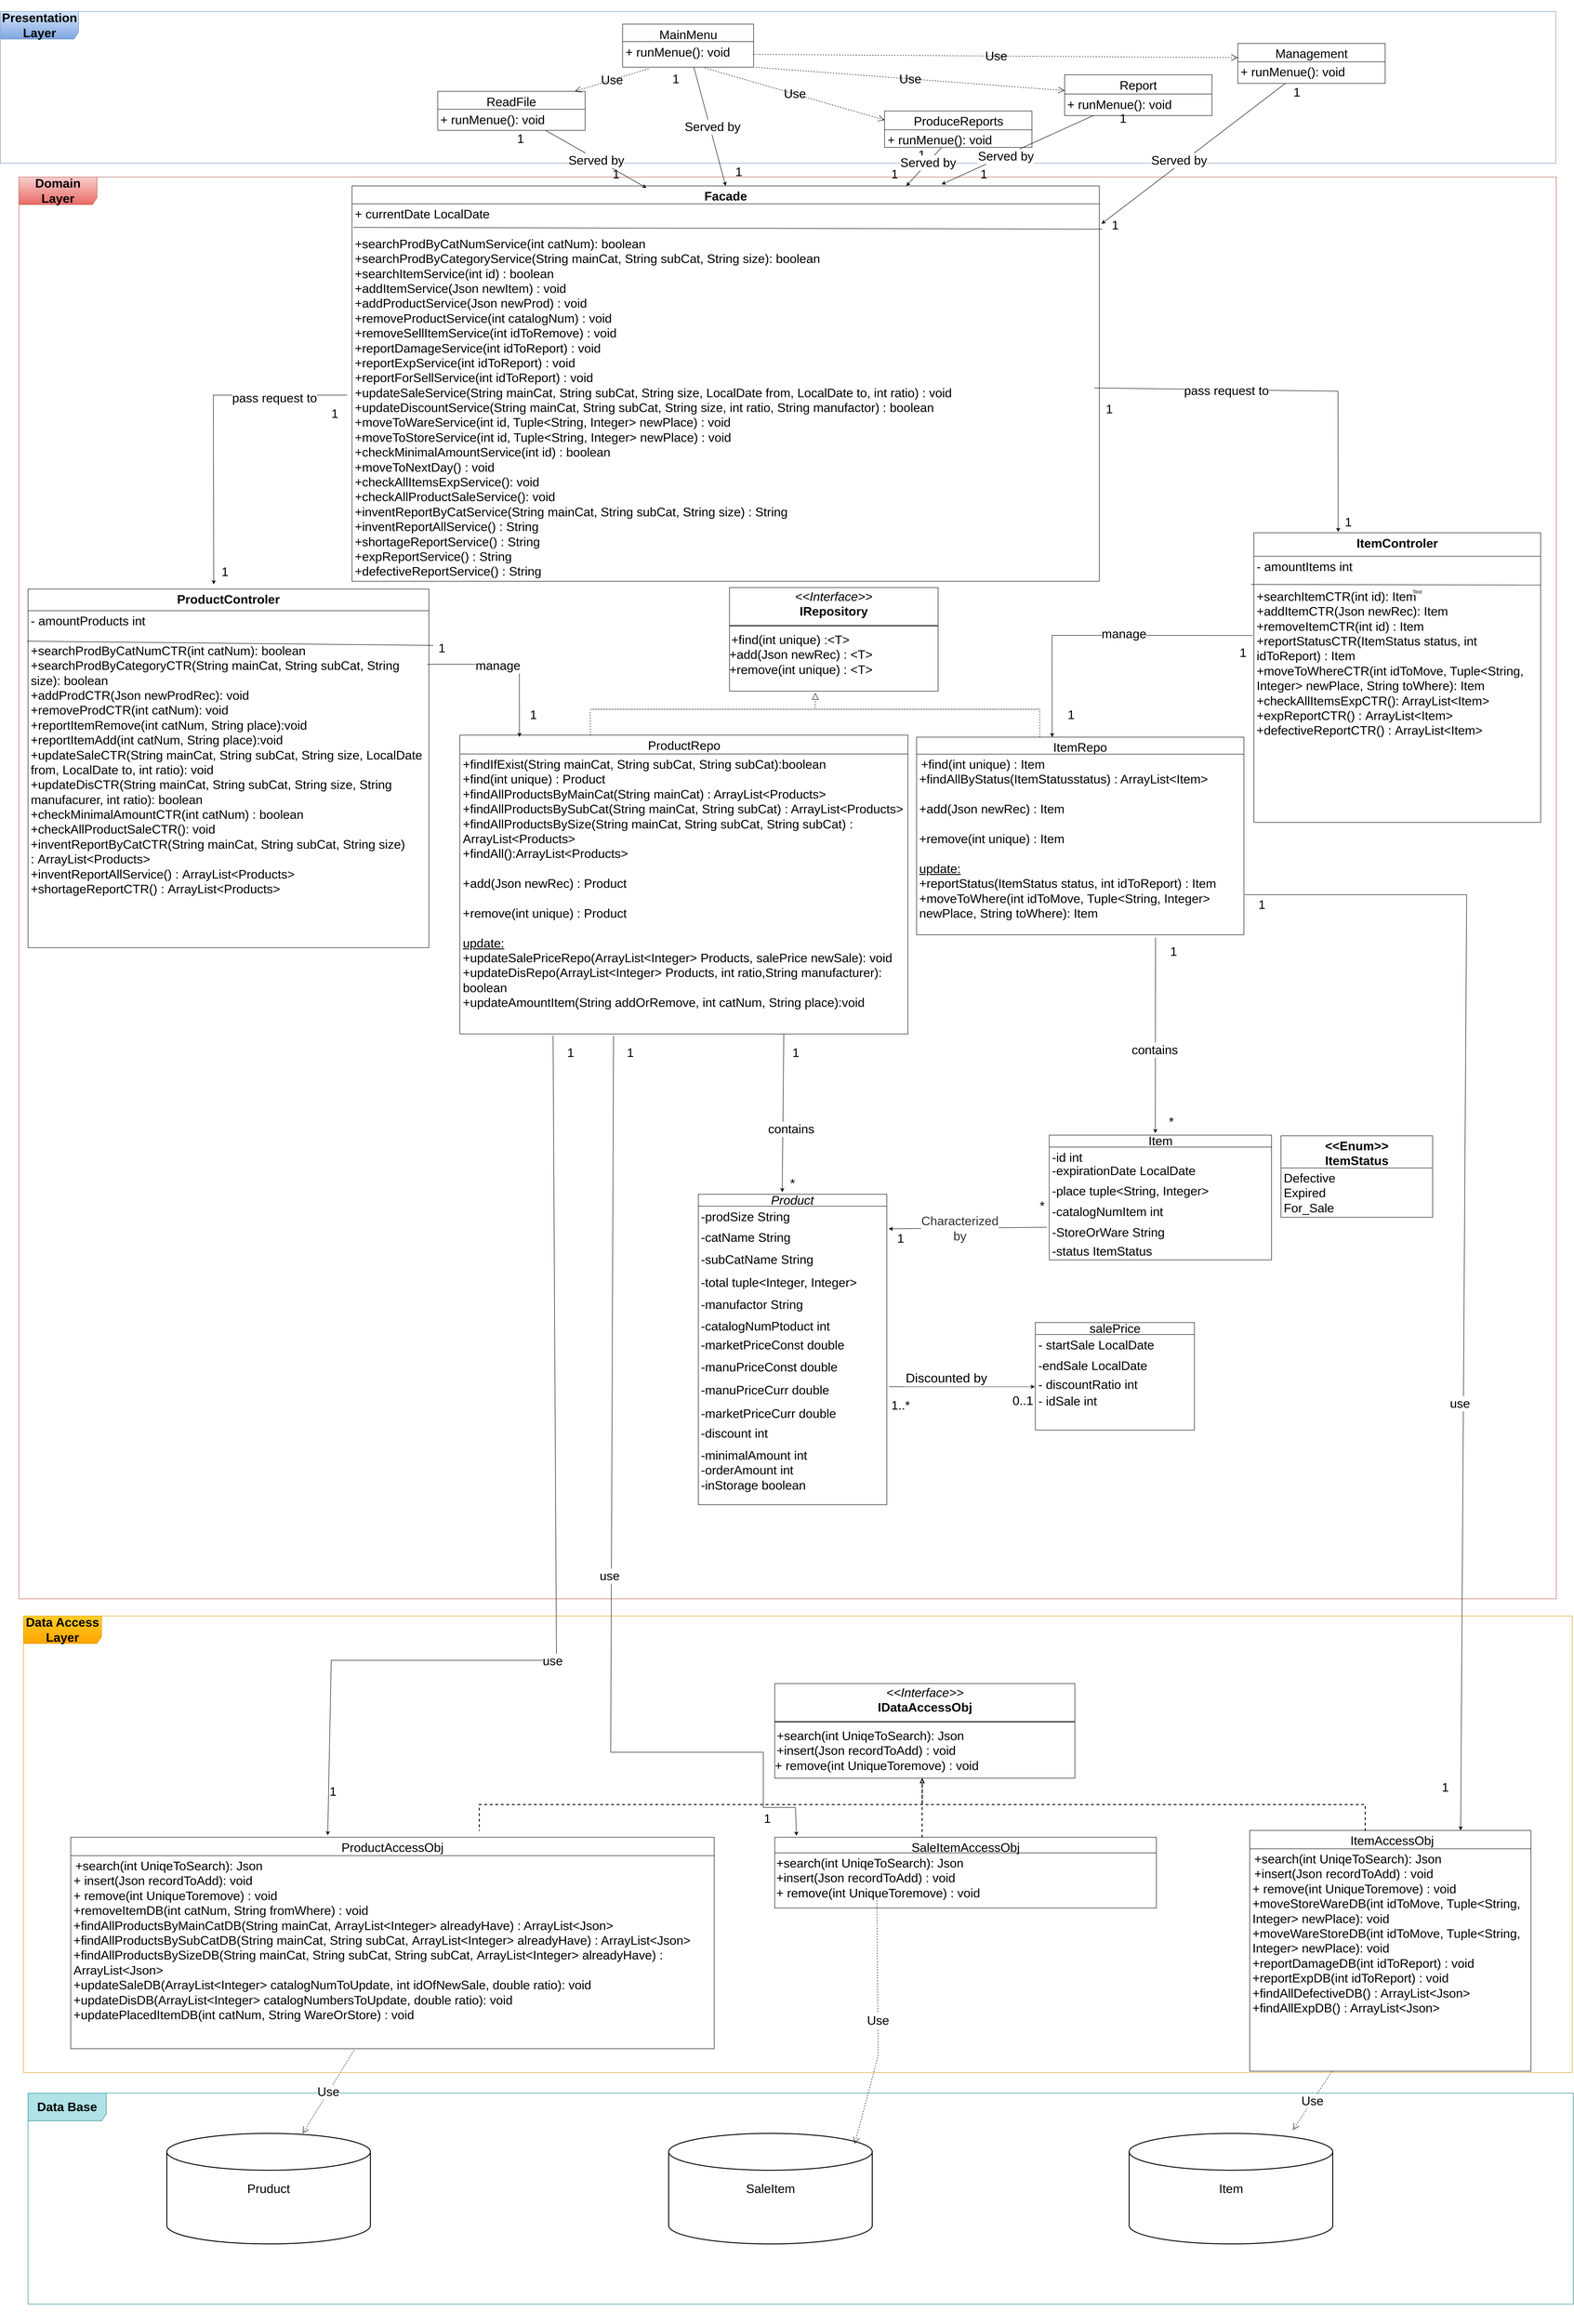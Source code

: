 <mxfile version="24.6.4" type="github">
  <diagram name="‫עמוד-1‬" id="RslN-9Y9bxKqyDVMcpJE">
    <mxGraphModel dx="4014" dy="1529" grid="1" gridSize="10" guides="1" tooltips="1" connect="1" arrows="1" fold="1" page="1" pageScale="1" pageWidth="827" pageHeight="1169" math="0" shadow="0">
      <root>
        <mxCell id="0" />
        <mxCell id="1" parent="0" />
        <mxCell id="lLDtEgXlFZsWrDLiYiLD-1" value="" style="group;fontSize=27;fontFamily=Helvetica;" vertex="1" connectable="0" parent="1">
          <mxGeometry x="110" y="360" width="3265" height="3122.67" as="geometry" />
        </mxCell>
        <mxCell id="lLDtEgXlFZsWrDLiYiLD-2" value="&lt;p style=&quot;margin: 4px 0px 0px; text-align: center; font-size: 27px;&quot;&gt;&lt;font style=&quot;font-size: 27px;&quot;&gt;&lt;i style=&quot;font-size: 27px;&quot;&gt;&amp;lt;&amp;lt;Interface&amp;gt;&amp;gt;&lt;/i&gt;&lt;br style=&quot;font-size: 27px;&quot;&gt;&lt;b style=&quot;font-size: 27px;&quot;&gt;IRepository&lt;/b&gt;&lt;/font&gt;&lt;/p&gt;&lt;hr style=&quot;border-style: solid; font-size: 27px;&quot;&gt;&lt;p style=&quot;margin: 0px 0px 0px 4px; font-size: 27px;&quot;&gt;&lt;/p&gt;&lt;h1 style=&quot;margin: 0px 0px 0px 4px; font-size: 27px;&quot;&gt;&lt;span style=&quot;font-weight: 400; font-size: 27px;&quot;&gt;+find(int unique) :&amp;lt;T&amp;gt;&lt;/span&gt;&lt;br style=&quot;font-size: 27px;&quot;&gt;&lt;/h1&gt;&lt;div style=&quot;font-size: 27px;&quot;&gt;&lt;font style=&quot;font-size: 27px;&quot;&gt;+add(&lt;/font&gt;&lt;span style=&quot;background-color: initial; font-size: 27px;&quot;&gt;Json newRec) :&amp;nbsp;&lt;/span&gt;&lt;span style=&quot;background-color: initial;&quot;&gt;&amp;lt;T&amp;gt;&lt;/span&gt;&lt;/div&gt;&lt;div style=&quot;font-size: 27px;&quot;&gt;&lt;span style=&quot;background-color: initial; font-size: 27px;&quot;&gt;+remove(int unique) :&amp;nbsp;&lt;/span&gt;&lt;span style=&quot;background-color: initial;&quot;&gt;&amp;lt;T&amp;gt;&lt;/span&gt;&lt;/div&gt;" style="verticalAlign=top;align=left;overflow=fill;html=1;whiteSpace=wrap;hachureGap=4;fontFamily=Helvetica;labelBackgroundColor=none;fontSize=27;" vertex="1" parent="lLDtEgXlFZsWrDLiYiLD-1">
          <mxGeometry x="1466.13" y="923" width="453.87" height="225.35" as="geometry" />
        </mxCell>
        <mxCell id="lLDtEgXlFZsWrDLiYiLD-3" value="" style="endArrow=block;dashed=1;endFill=0;endSize=12;html=1;rounded=0;hachureGap=4;fontFamily=Helvetica;labelBackgroundColor=none;fontColor=default;fontSize=27;" edge="1" parent="lLDtEgXlFZsWrDLiYiLD-1">
          <mxGeometry width="160" relative="1" as="geometry">
            <mxPoint x="1668.156" y="1187.709" as="sourcePoint" />
            <mxPoint x="1653.105" y="1152.346" as="targetPoint" />
            <Array as="points">
              <mxPoint x="1163.421" y="1187.709" />
              <mxPoint x="1794.339" y="1187.709" />
              <mxPoint x="2141.344" y="1187.709" />
              <mxPoint x="1936.296" y="1187.709" />
              <mxPoint x="1652.383" y="1187.709" />
            </Array>
          </mxGeometry>
        </mxCell>
        <mxCell id="lLDtEgXlFZsWrDLiYiLD-4" value="&lt;span style=&quot;font-size: 27px; font-weight: 400;&quot;&gt;ProductRepo&lt;/span&gt;" style="swimlane;fontStyle=1;align=center;verticalAlign=top;childLayout=stackLayout;horizontal=1;startSize=41;horizontalStack=0;resizeParent=1;resizeParentMax=0;resizeLast=0;collapsible=1;marginBottom=0;whiteSpace=wrap;html=1;hachureGap=4;fontFamily=Helvetica;labelBackgroundColor=none;fontSize=27;" vertex="1" parent="lLDtEgXlFZsWrDLiYiLD-1">
          <mxGeometry x="879.51" y="1243.95" width="974.86" height="650" as="geometry" />
        </mxCell>
        <mxCell id="lLDtEgXlFZsWrDLiYiLD-5" value="&lt;div style=&quot;font-size: 27px;&quot;&gt;&lt;div&gt;+findIfExist&lt;span style=&quot;background-color: initial;&quot;&gt;(&lt;/span&gt;&lt;span style=&quot;background-color: initial;&quot;&gt;String mainCat,&amp;nbsp;&lt;/span&gt;&lt;span style=&quot;background-color: initial;&quot;&gt;String subCat,&amp;nbsp;&lt;/span&gt;&lt;span style=&quot;background-color: initial;&quot;&gt;String subCat&lt;/span&gt;&lt;span style=&quot;background-color: initial;&quot;&gt;):boolean&lt;/span&gt;&lt;/div&gt;&lt;div&gt;&lt;span style=&quot;background-color: initial;&quot;&gt;+find(int unique) : Product&lt;/span&gt;&lt;/div&gt;&lt;div&gt;&lt;span style=&quot;background-color: initial;&quot;&gt;+&lt;/span&gt;&lt;span style=&quot;background-color: initial;&quot;&gt;findAllProductsByMainCat&lt;/span&gt;&lt;span style=&quot;background-color: initial;&quot;&gt;(String mainCat) : ArrayList&amp;lt;Products&amp;gt;&lt;/span&gt;&lt;br&gt;&lt;/div&gt;&lt;div&gt;&lt;div&gt;&lt;span style=&quot;background-color: initial;&quot;&gt;+findAllProductsBySubCat(&lt;/span&gt;&lt;span style=&quot;background-color: initial;&quot;&gt;String mainCat,&amp;nbsp;&lt;/span&gt;&lt;span style=&quot;background-color: initial;&quot;&gt;String subCat&lt;/span&gt;&lt;span style=&quot;background-color: initial;&quot;&gt;) : ArrayList&amp;lt;Products&amp;gt;&lt;/span&gt;&lt;/div&gt;&lt;div&gt;&lt;div&gt;&lt;span style=&quot;background-color: initial;&quot;&gt;+findAllProductsBySize(&lt;/span&gt;&lt;span style=&quot;background-color: initial;&quot;&gt;String mainCat,&amp;nbsp;&lt;/span&gt;&lt;span style=&quot;background-color: initial;&quot;&gt;String subCat,&amp;nbsp;&lt;/span&gt;&lt;span style=&quot;background-color: initial;&quot;&gt;String subCat&lt;/span&gt;&lt;span style=&quot;background-color: initial;&quot;&gt;) : ArrayList&amp;lt;Products&amp;gt;&lt;/span&gt;&lt;/div&gt;&lt;div&gt;+findAll&lt;span style=&quot;background-color: initial;&quot;&gt;(&lt;/span&gt;&lt;span style=&quot;background-color: initial;&quot;&gt;):&lt;/span&gt;&lt;span style=&quot;background-color: initial;&quot;&gt;ArrayList&amp;lt;Products&amp;gt;&lt;/span&gt;&lt;/div&gt;&lt;/div&gt;&lt;/div&gt;&lt;div&gt;&lt;br&gt;&lt;/div&gt;&lt;div&gt;&lt;font style=&quot;background-color: initial;&quot;&gt;+add(&lt;/font&gt;&lt;span style=&quot;background-color: initial;&quot;&gt;Json newRec) : Product&lt;/span&gt;&lt;/div&gt;&lt;div&gt;&lt;span style=&quot;background-color: initial;&quot;&gt;&lt;br&gt;&lt;/span&gt;&lt;/div&gt;&lt;div style=&quot;font-size: 27px;&quot;&gt;&lt;span style=&quot;background-color: initial;&quot;&gt;+&lt;/span&gt;&lt;span style=&quot;background-color: initial;&quot;&gt;remove&lt;/span&gt;&lt;span style=&quot;background-color: initial;&quot;&gt;(int unique) :&amp;nbsp;&lt;/span&gt;&lt;span style=&quot;background-color: initial;&quot;&gt;Product&lt;/span&gt;&lt;/div&gt;&lt;div style=&quot;font-size: 27px;&quot;&gt;&lt;span style=&quot;background-color: initial;&quot;&gt;&lt;br&gt;&lt;/span&gt;&lt;/div&gt;&lt;div style=&quot;font-size: 27px;&quot;&gt;&lt;span style=&quot;background-color: initial;&quot;&gt;&lt;u&gt;update:&lt;/u&gt;&lt;/span&gt;&lt;/div&gt;&lt;div style=&quot;font-size: 27px;&quot;&gt;&lt;div style=&quot;font-size: 27px;&quot;&gt;&lt;span style=&quot;background-color: initial; font-size: 27px;&quot;&gt;+updateSalePriceRepo(ArrayList&amp;lt;Integer&amp;gt;&amp;nbsp;&lt;/span&gt;Products&lt;span style=&quot;background-color: initial; font-size: 27px;&quot;&gt;, salePrice newSale&lt;/span&gt;&lt;span style=&quot;background-color: initial;&quot;&gt;): void&lt;/span&gt;&lt;/div&gt;&lt;/div&gt;&lt;/div&gt;&lt;div style=&quot;font-size: 27px;&quot;&gt;&lt;font style=&quot;font-size: 27px;&quot;&gt;+updateDisRepo(&lt;/font&gt;&lt;span style=&quot;background-color: initial; font-size: 27px;&quot;&gt;ArrayList&amp;lt;Integer&amp;gt; Products, int ratio,String manufacturer): boolean&lt;/span&gt;&lt;/div&gt;&lt;div style=&quot;font-size: 27px;&quot;&gt;&lt;span style=&quot;background-color: initial; font-size: 27px;&quot;&gt;+updateAmountItem(String addOrRemove,&amp;nbsp;&lt;/span&gt;&lt;span style=&quot;background-color: initial;&quot;&gt;int catNum,&amp;nbsp;&lt;/span&gt;&lt;span style=&quot;background-color: initial;&quot;&gt;String place):void&lt;/span&gt;&lt;/div&gt;&lt;div style=&quot;font-size: 27px;&quot;&gt;&lt;span style=&quot;background-color: initial; font-size: 27px;&quot;&gt;&lt;br&gt;&lt;/span&gt;&lt;/div&gt;&lt;div style=&quot;font-size: 27px;&quot;&gt;&lt;div&gt;&lt;br&gt;&lt;/div&gt;&lt;/div&gt;" style="text;strokeColor=none;fillColor=none;align=left;verticalAlign=top;spacingLeft=4;spacingRight=4;overflow=hidden;rotatable=0;points=[[0,0.5],[1,0.5]];portConstraint=eastwest;whiteSpace=wrap;html=1;fontFamily=Helvetica;labelBackgroundColor=none;fontSize=27;" vertex="1" parent="lLDtEgXlFZsWrDLiYiLD-4">
          <mxGeometry y="41" width="974.86" height="609" as="geometry" />
        </mxCell>
        <mxCell id="lLDtEgXlFZsWrDLiYiLD-6" value="" style="edgeStyle=none;orthogonalLoop=1;jettySize=auto;html=1;rounded=0;dashed=1;startArrow=none;startFill=0;endArrow=none;endFill=0;fontSize=27;fontFamily=Helvetica;" edge="1" parent="lLDtEgXlFZsWrDLiYiLD-1">
          <mxGeometry width="80" relative="1" as="geometry">
            <mxPoint x="1163.546" y="1244.678" as="sourcePoint" />
            <mxPoint x="1163" y="1190" as="targetPoint" />
            <Array as="points" />
          </mxGeometry>
        </mxCell>
        <mxCell id="lLDtEgXlFZsWrDLiYiLD-7" value="&lt;font style=&quot;font-size: 27px;&quot;&gt;&lt;span style=&quot;font-size: 27px; font-weight: 400;&quot;&gt;ItemRepo&lt;/span&gt;&lt;/font&gt;" style="swimlane;fontStyle=1;align=center;verticalAlign=top;childLayout=stackLayout;horizontal=1;startSize=37;horizontalStack=0;resizeParent=1;resizeParentMax=0;resizeLast=0;collapsible=1;marginBottom=0;whiteSpace=wrap;html=1;hachureGap=4;fontFamily=Helvetica;labelBackgroundColor=none;fontSize=27;" vertex="1" parent="lLDtEgXlFZsWrDLiYiLD-1">
          <mxGeometry x="1873.205" y="1248.424" width="712.12" height="430" as="geometry" />
        </mxCell>
        <mxCell id="lLDtEgXlFZsWrDLiYiLD-8" value="&lt;div style=&quot;font-size: 27px;&quot;&gt;&lt;h1 style=&quot;margin: 0px 0px 0px 4px; font-size: 27px;&quot;&gt;&lt;span style=&quot;font-weight: normal;&quot;&gt;&lt;span style=&quot;font-size: 27px;&quot;&gt;+&lt;/span&gt;&lt;span style=&quot;font-size: 27px;&quot;&gt;find&lt;/span&gt;&lt;span style=&quot;font-size: 27px;&quot;&gt;(int unique) : Item&lt;/span&gt;&lt;/span&gt;&lt;/h1&gt;&lt;div&gt;&lt;span style=&quot;background-color: initial;&quot;&gt;+&lt;/span&gt;&lt;span style=&quot;background-color: initial;&quot;&gt;findAllByStatus&lt;/span&gt;&lt;span style=&quot;background-color: initial;&quot;&gt;(&lt;/span&gt;&lt;span style=&quot;background-color: initial;&quot;&gt;ItemStatus&lt;/span&gt;&lt;span style=&quot;background-color: initial;&quot;&gt;status) : ArrayList&amp;lt;Item&amp;gt;&lt;/span&gt;&lt;span style=&quot;font-size: 27px;&quot;&gt;&lt;br&gt;&lt;/span&gt;&lt;/div&gt;&lt;div&gt;&lt;span style=&quot;background-color: initial;&quot;&gt;&lt;br&gt;&lt;/span&gt;&lt;/div&gt;&lt;div style=&quot;font-size: 27px;&quot;&gt;&lt;font style=&quot;background-color: initial; font-size: 27px;&quot;&gt;+add(&lt;/font&gt;&lt;span style=&quot;background-color: initial; font-size: 27px;&quot;&gt;Json newRec) :&amp;nbsp;&lt;/span&gt;&lt;span style=&quot;background-color: initial;&quot;&gt;Item&lt;/span&gt;&lt;/div&gt;&lt;div style=&quot;font-size: 27px;&quot;&gt;&lt;span style=&quot;background-color: initial;&quot;&gt;&lt;br&gt;&lt;/span&gt;&lt;/div&gt;&lt;div style=&quot;font-size: 27px;&quot;&gt;+remove(int unique) :&amp;nbsp;&lt;span style=&quot;background-color: initial;&quot;&gt;Item&lt;/span&gt;&lt;/div&gt;&lt;div style=&quot;font-size: 27px;&quot;&gt;&lt;div&gt;&lt;br&gt;&lt;/div&gt;&lt;/div&gt;&lt;div style=&quot;font-size: 27px;&quot;&gt;&lt;div&gt;&lt;span style=&quot;background-color: initial;&quot;&gt;&lt;u&gt;update:&lt;/u&gt;&lt;/span&gt;&lt;/div&gt;&lt;div&gt;&lt;span style=&quot;background-color: initial;&quot;&gt;+reportStatus(ItemStatus&amp;nbsp;&lt;/span&gt;&lt;span style=&quot;background-color: initial;&quot;&gt;status, int idToReport&lt;/span&gt;&lt;span style=&quot;background-color: initial;&quot;&gt;) :&amp;nbsp;&lt;/span&gt;&lt;span style=&quot;background-color: initial;&quot;&gt;Item&lt;/span&gt;&lt;/div&gt;&lt;div&gt;&lt;/div&gt;&lt;/div&gt;&lt;div style=&quot;font-size: 27px;&quot;&gt;&lt;span style=&quot;background-color: initial;&quot;&gt;+&lt;/span&gt;&lt;span style=&quot;background-color: initial;&quot;&gt;moveToWhere&lt;/span&gt;&lt;span style=&quot;background-color: initial;&quot;&gt;(int idToMove, Tuple&amp;lt;String, Integer&amp;gt; newPlace,&amp;nbsp;&lt;/span&gt;&lt;span style=&quot;background-color: initial;&quot;&gt;String toWhere&lt;/span&gt;&lt;span style=&quot;background-color: initial;&quot;&gt;):&amp;nbsp;&lt;/span&gt;&lt;span style=&quot;background-color: initial;&quot;&gt;Item&lt;/span&gt;&lt;/div&gt;&lt;/div&gt;" style="text;strokeColor=none;fillColor=none;align=left;verticalAlign=top;spacingLeft=4;spacingRight=4;overflow=hidden;rotatable=0;points=[[0,0.5],[1,0.5]];portConstraint=eastwest;whiteSpace=wrap;html=1;fontFamily=Helvetica;labelBackgroundColor=none;fontSize=27;" vertex="1" parent="lLDtEgXlFZsWrDLiYiLD-7">
          <mxGeometry y="37" width="712.12" height="393" as="geometry" />
        </mxCell>
        <mxCell id="lLDtEgXlFZsWrDLiYiLD-9" value="ProductControler" style="swimlane;fontStyle=1;align=center;verticalAlign=top;childLayout=stackLayout;horizontal=1;startSize=47;horizontalStack=0;resizeParent=1;resizeParentMax=0;resizeLast=0;collapsible=1;marginBottom=0;whiteSpace=wrap;html=1;fontSize=27;fontFamily=Helvetica;" vertex="1" parent="lLDtEgXlFZsWrDLiYiLD-1">
          <mxGeometry x="-60" y="926.33" width="872.09" height="780" as="geometry" />
        </mxCell>
        <mxCell id="lLDtEgXlFZsWrDLiYiLD-10" value="" style="endArrow=none;html=1;rounded=0;entryX=1.011;entryY=0.103;entryDx=0;entryDy=0;entryPerimeter=0;" edge="1" parent="lLDtEgXlFZsWrDLiYiLD-9" target="lLDtEgXlFZsWrDLiYiLD-11">
          <mxGeometry width="50" height="50" relative="1" as="geometry">
            <mxPoint x="-2.357" y="113.342" as="sourcePoint" />
            <mxPoint x="791.519" y="120.642" as="targetPoint" />
          </mxGeometry>
        </mxCell>
        <mxCell id="lLDtEgXlFZsWrDLiYiLD-11" value="&lt;div style=&quot;font-size: 27px;&quot;&gt;&lt;font style=&quot;font-size: 27px;&quot;&gt;&lt;span style=&quot;background-color: initial;&quot;&gt;- amountProducts int&lt;/span&gt;&lt;/font&gt;&lt;/div&gt;&lt;div style=&quot;font-size: 27px;&quot;&gt;&lt;br&gt;&lt;/div&gt;&lt;div style=&quot;font-size: 27px;&quot;&gt;&lt;font style=&quot;font-size: 27px;&quot;&gt;+searchProdByCatNumCTR(int catNum): boolean&lt;/font&gt;&lt;/div&gt;&lt;div style=&quot;font-size: 27px;&quot;&gt;&lt;font style=&quot;font-size: 27px;&quot;&gt;&lt;div&gt;+searchProdByCategoryCTR(&lt;span style=&quot;background-color: initial;&quot;&gt;String mainCat, String subCat, String size&lt;/span&gt;&lt;span style=&quot;background-color: initial;&quot;&gt;): boolean&lt;/span&gt;&lt;/div&gt;&lt;div&gt;&lt;div&gt;&lt;span style=&quot;background-color: initial;&quot;&gt;+addProdCTR(Json&amp;nbsp;&lt;/span&gt;&lt;span style=&quot;background-color: initial;&quot;&gt;newProdRec&lt;/span&gt;&lt;span style=&quot;background-color: initial;&quot;&gt;): void&lt;/span&gt;&lt;br&gt;&lt;/div&gt;&lt;/div&gt;&lt;/font&gt;&lt;/div&gt;&lt;div style=&quot;font-size: 27px;&quot;&gt;&lt;span style=&quot;background-color: initial; font-size: 27px;&quot;&gt;+removeProdCTR(int catNum): void&lt;/span&gt;&lt;br style=&quot;font-size: 27px;&quot;&gt;&lt;/div&gt;&lt;div style=&quot;font-size: 27px;&quot;&gt;&lt;span style=&quot;background-color: initial; font-size: 27px;&quot;&gt;+reportItemRemove(int catNum,&amp;nbsp;&lt;/span&gt;&lt;span style=&quot;background-color: initial;&quot;&gt;String place&lt;/span&gt;&lt;span style=&quot;background-color: initial;&quot;&gt;):void&lt;/span&gt;&lt;/div&gt;&lt;div style=&quot;font-size: 27px;&quot;&gt;&lt;div&gt;&lt;span style=&quot;background-color: initial;&quot;&gt;+reportItemAdd(int catNum, String place):void&lt;/span&gt;&lt;/div&gt;&lt;/div&gt;&lt;div style=&quot;font-size: 27px;&quot;&gt;&lt;span style=&quot;background-color: initial;&quot;&gt;+updateSaleCTR(String mainCat, String subCat, String size, LocalDate from, LocalDate to, int ratio): void&lt;/span&gt;&lt;br&gt;&lt;/div&gt;&lt;div style=&quot;font-size: 27px;&quot;&gt;&lt;font style=&quot;background-color: initial; font-size: 27px;&quot;&gt;&lt;span style=&quot;background-color: initial; font-size: 27px;&quot;&gt;+updateDisCTR(&lt;/span&gt;&lt;/font&gt;&lt;span style=&quot;background-color: initial; font-size: 27px;&quot;&gt;String mainCat, String subCat, String size, String manufacurer, int ratio):&amp;nbsp;&lt;/span&gt;&lt;span style=&quot;background-color: initial;&quot;&gt;boolean&lt;/span&gt;&lt;/div&gt;&lt;div style=&quot;font-size: 27px;&quot;&gt;&lt;div&gt;&lt;span style=&quot;background-color: initial;&quot;&gt;+checkMinimalAmount&lt;/span&gt;&lt;span style=&quot;background-color: initial;&quot;&gt;CTR&lt;/span&gt;&lt;span style=&quot;background-color: initial;&quot;&gt;(int catNum) : boolean&lt;/span&gt;&lt;/div&gt;&lt;div&gt;&lt;span style=&quot;background-color: initial;&quot;&gt;+checkAllProductSaleCTR():&amp;nbsp;&lt;/span&gt;&lt;span style=&quot;background-color: initial;&quot;&gt;void&lt;/span&gt;&lt;/div&gt;&lt;/div&gt;&lt;div style=&quot;font-size: 27px;&quot;&gt;&lt;span style=&quot;background-color: initial;&quot;&gt;+inventReportByCatCTR(&lt;/span&gt;&lt;span style=&quot;background-color: initial;&quot;&gt;String mainCat, String subCat, String size) :&amp;nbsp;&lt;/span&gt;&lt;span style=&quot;background-color: initial;&quot;&gt;ArrayList&amp;lt;Products&amp;gt;&lt;/span&gt;&lt;br&gt;&lt;/div&gt;&lt;div style=&quot;font-size: 27px;&quot;&gt;&lt;div&gt;&lt;span style=&quot;background-color: initial;&quot;&gt;+inventReportAllService(&lt;/span&gt;&lt;span style=&quot;background-color: initial;&quot;&gt;) :&amp;nbsp;&lt;/span&gt;&lt;span style=&quot;background-color: initial;&quot;&gt;ArrayList&amp;lt;Products&amp;gt;&lt;/span&gt;&lt;/div&gt;&lt;/div&gt;&lt;div style=&quot;font-size: 27px;&quot;&gt;&lt;div&gt;&lt;span style=&quot;background-color: initial;&quot;&gt;+shortageReportCTR(&lt;/span&gt;&lt;span style=&quot;background-color: initial;&quot;&gt;) :&amp;nbsp;&lt;/span&gt;&lt;span style=&quot;background-color: initial;&quot;&gt;ArrayList&amp;lt;Products&amp;gt;&lt;/span&gt;&lt;/div&gt;&lt;/div&gt;&lt;div style=&quot;font-size: 27px;&quot;&gt;&lt;br&gt;&lt;/div&gt;" style="text;strokeColor=none;fillColor=none;align=left;verticalAlign=top;spacingLeft=4;spacingRight=4;overflow=hidden;rotatable=0;points=[[0,0.5],[1,0.5]];portConstraint=eastwest;whiteSpace=wrap;html=1;fontSize=27;fontFamily=Helvetica;" vertex="1" parent="lLDtEgXlFZsWrDLiYiLD-9">
          <mxGeometry y="47" width="872.09" height="733" as="geometry" />
        </mxCell>
        <mxCell id="lLDtEgXlFZsWrDLiYiLD-12" value="ItemControler" style="swimlane;fontStyle=1;align=center;verticalAlign=top;childLayout=stackLayout;horizontal=1;startSize=51;horizontalStack=0;resizeParent=1;resizeParentMax=0;resizeLast=0;collapsible=1;marginBottom=0;whiteSpace=wrap;html=1;fontSize=27;fontFamily=Helvetica;" vertex="1" parent="lLDtEgXlFZsWrDLiYiLD-1">
          <mxGeometry x="2606.961" y="803.886" width="623.98" height="630" as="geometry" />
        </mxCell>
        <mxCell id="lLDtEgXlFZsWrDLiYiLD-13" value="&lt;div style=&quot;font-size: 27px;&quot;&gt;&lt;div&gt;&lt;span style=&quot;background-color: initial;&quot;&gt;- amountItems int&lt;/span&gt;&lt;/div&gt;&lt;div&gt;&lt;span style=&quot;background-color: initial;&quot;&gt;&lt;br&gt;&lt;/span&gt;&lt;/div&gt;&lt;/div&gt;&lt;div style=&quot;font-size: 27px;&quot;&gt;+searchItemCTR(int id): Item&lt;/div&gt;+addItemCTR(Json newRec): Item&lt;div&gt;&lt;div&gt;&lt;span style=&quot;background-color: initial;&quot;&gt;+remove&lt;/span&gt;&lt;span style=&quot;background-color: initial;&quot;&gt;ItemCTR&lt;/span&gt;&lt;span style=&quot;background-color: initial;&quot;&gt;(int id) :&amp;nbsp;&lt;/span&gt;&lt;span style=&quot;background-color: initial;&quot;&gt;Item&lt;/span&gt;&lt;/div&gt;&lt;div&gt;&lt;span style=&quot;background-color: initial;&quot;&gt;+&lt;/span&gt;&lt;span style=&quot;background-color: initial;&quot;&gt;reportStatusCTR&lt;/span&gt;&lt;span style=&quot;background-color: initial;&quot;&gt;(ItemStatus status, int idToReport) :&amp;nbsp;&lt;/span&gt;&lt;span style=&quot;background-color: initial;&quot;&gt;Item&lt;/span&gt;&lt;span style=&quot;background-color: initial;&quot;&gt;&lt;br&gt;&lt;/span&gt;&lt;/div&gt;&lt;div&gt;&lt;div&gt;&lt;/div&gt;&lt;/div&gt;&lt;div&gt;&lt;div style=&quot;&quot;&gt;&lt;div style=&quot;font-size: 27px;&quot;&gt;+moveToWhereCTR(int idToMove, Tuple&amp;lt;String, Integer&amp;gt; newPlace, String toWhere):&amp;nbsp;&lt;span style=&quot;background-color: initial;&quot;&gt;Item&lt;/span&gt;&lt;/div&gt;&lt;div style=&quot;&quot;&gt;&lt;div style=&quot;&quot;&gt;&lt;div style=&quot;&quot;&gt;&lt;div style=&quot;&quot;&gt;&lt;div style=&quot;&quot;&gt;&lt;span style=&quot;background-color: initial;&quot;&gt;+checkAllItemsExpCTR(): ArrayList&amp;lt;Item&amp;gt;&lt;/span&gt;&lt;/div&gt;&lt;/div&gt;&lt;/div&gt;&lt;/div&gt;&lt;/div&gt;&lt;div style=&quot;font-size: 27px;&quot;&gt;&lt;span style=&quot;font-size: 27px; background-color: initial;&quot;&gt;+expReportCTR() :&amp;nbsp;&lt;/span&gt;&lt;span style=&quot;background-color: initial;&quot;&gt;ArrayList&amp;lt;Item&amp;gt;&lt;/span&gt;&lt;/div&gt;&lt;div style=&quot;font-size: 27px;&quot;&gt;&lt;span style=&quot;font-size: 27px;&quot;&gt;+defectiveReportCTR() :&amp;nbsp;&lt;/span&gt;&lt;span style=&quot;background-color: initial;&quot;&gt;ArrayList&amp;lt;Item&amp;gt;&lt;/span&gt;&lt;span style=&quot;font-size: 27px; background-color: initial;&quot;&gt;&lt;br style=&quot;font-size: 27px;&quot;&gt;&lt;/span&gt;&lt;/div&gt;&lt;/div&gt;&lt;/div&gt;&lt;/div&gt;" style="text;strokeColor=none;fillColor=none;align=left;verticalAlign=top;spacingLeft=4;spacingRight=4;overflow=hidden;rotatable=0;points=[[0,0.5],[1,0.5]];portConstraint=eastwest;whiteSpace=wrap;html=1;fontSize=27;fontFamily=Helvetica;" vertex="1" parent="lLDtEgXlFZsWrDLiYiLD-12">
          <mxGeometry y="51" width="623.98" height="579" as="geometry" />
        </mxCell>
        <mxCell id="lLDtEgXlFZsWrDLiYiLD-14" value="" style="endArrow=none;html=1;rounded=0;entryX=1.001;entryY=0.108;entryDx=0;entryDy=0;entryPerimeter=0;exitX=-0.01;exitY=0.106;exitDx=0;exitDy=0;exitPerimeter=0;" edge="1" parent="lLDtEgXlFZsWrDLiYiLD-12" source="lLDtEgXlFZsWrDLiYiLD-13" target="lLDtEgXlFZsWrDLiYiLD-13">
          <mxGeometry width="50" height="50" relative="1" as="geometry">
            <mxPoint x="-1747.961" y="395.784" as="sourcePoint" />
            <mxPoint x="-1697.961" y="345.784" as="targetPoint" />
          </mxGeometry>
        </mxCell>
        <mxCell id="lLDtEgXlFZsWrDLiYiLD-15" value="Text" style="edgeLabel;html=1;align=center;verticalAlign=middle;resizable=0;points=[];" vertex="1" connectable="0" parent="lLDtEgXlFZsWrDLiYiLD-14">
          <mxGeometry x="0.15" y="-15" relative="1" as="geometry">
            <mxPoint x="-1" as="offset" />
          </mxGeometry>
        </mxCell>
        <mxCell id="lLDtEgXlFZsWrDLiYiLD-16" style="edgeStyle=none;rounded=0;orthogonalLoop=1;jettySize=auto;html=1;fontSize=27;fontFamily=Helvetica;" edge="1" parent="lLDtEgXlFZsWrDLiYiLD-1">
          <mxGeometry relative="1" as="geometry">
            <mxPoint x="2604.059" y="1027.281" as="sourcePoint" />
            <mxPoint x="2168.158" y="1248.425" as="targetPoint" />
            <Array as="points">
              <mxPoint x="2168.002" y="1026.94" />
            </Array>
          </mxGeometry>
        </mxCell>
        <mxCell id="lLDtEgXlFZsWrDLiYiLD-17" value="&lt;font style=&quot;font-size: 27px;&quot;&gt;manage&lt;/font&gt;" style="edgeLabel;html=1;align=center;verticalAlign=middle;resizable=0;points=[];fontSize=27;fontFamily=Helvetica;" vertex="1" connectable="0" parent="lLDtEgXlFZsWrDLiYiLD-16">
          <mxGeometry x="-0.148" y="-3" relative="1" as="geometry">
            <mxPoint as="offset" />
          </mxGeometry>
        </mxCell>
        <mxCell id="lLDtEgXlFZsWrDLiYiLD-18" value="&lt;h2 style=&quot;font-size: 27px;&quot;&gt;Domain Layer&lt;/h2&gt;" style="shape=umlFrame;whiteSpace=wrap;html=1;pointerEvents=0;width=170;height=60;fontFamily=Helvetica;labelBackgroundColor=none;fillColor=#f8cecc;strokeColor=#b85450;fontSize=27;gradientColor=#ea6b66;" vertex="1" parent="lLDtEgXlFZsWrDLiYiLD-1">
          <mxGeometry x="-80" y="30" width="3345" height="3092.67" as="geometry" />
        </mxCell>
        <mxCell id="lLDtEgXlFZsWrDLiYiLD-19" value="" style="edgeStyle=none;orthogonalLoop=1;jettySize=auto;html=1;rounded=0;dashed=1;startArrow=none;startFill=0;endArrow=none;endFill=0;fontSize=27;fontFamily=Helvetica;" edge="1" parent="lLDtEgXlFZsWrDLiYiLD-1">
          <mxGeometry width="80" relative="1" as="geometry">
            <mxPoint x="2141.344" y="1248.425" as="sourcePoint" />
            <mxPoint x="2141" y="1190" as="targetPoint" />
            <Array as="points" />
          </mxGeometry>
        </mxCell>
        <mxCell id="lLDtEgXlFZsWrDLiYiLD-20" value="salePrice" style="swimlane;fontStyle=0;childLayout=stackLayout;horizontal=1;startSize=26;fillColor=none;horizontalStack=0;resizeParent=1;resizeParentMax=0;resizeLast=0;collapsible=1;marginBottom=0;whiteSpace=wrap;html=1;fontSize=27;fontFamily=Helvetica;" vertex="1" parent="lLDtEgXlFZsWrDLiYiLD-1">
          <mxGeometry x="2131.612" y="2521.745" width="346.06" height="233.847" as="geometry" />
        </mxCell>
        <mxCell id="lLDtEgXlFZsWrDLiYiLD-21" value="- startSale LocalDate" style="text;strokeColor=none;fillColor=none;align=left;verticalAlign=top;spacingLeft=4;spacingRight=4;overflow=hidden;rotatable=0;points=[[0,0.5],[1,0.5]];portConstraint=eastwest;whiteSpace=wrap;html=1;fontSize=27;fontFamily=Helvetica;" vertex="1" parent="lLDtEgXlFZsWrDLiYiLD-20">
          <mxGeometry y="26" width="346.06" height="45" as="geometry" />
        </mxCell>
        <mxCell id="lLDtEgXlFZsWrDLiYiLD-22" value="-endSale LocalDate" style="text;strokeColor=none;fillColor=none;align=left;verticalAlign=top;spacingLeft=4;spacingRight=4;overflow=hidden;rotatable=0;points=[[0,0.5],[1,0.5]];portConstraint=eastwest;whiteSpace=wrap;html=1;fontSize=27;fontFamily=Helvetica;" vertex="1" parent="lLDtEgXlFZsWrDLiYiLD-20">
          <mxGeometry y="71" width="346.06" height="41" as="geometry" />
        </mxCell>
        <mxCell id="lLDtEgXlFZsWrDLiYiLD-23" value="- discountRatio int" style="text;strokeColor=none;fillColor=none;align=left;verticalAlign=top;spacingLeft=4;spacingRight=4;overflow=hidden;rotatable=0;points=[[0,0.5],[1,0.5]];portConstraint=eastwest;whiteSpace=wrap;html=1;fontSize=27;fontFamily=Helvetica;" vertex="1" parent="lLDtEgXlFZsWrDLiYiLD-20">
          <mxGeometry y="112" width="346.06" height="36" as="geometry" />
        </mxCell>
        <mxCell id="lLDtEgXlFZsWrDLiYiLD-24" value="- idSale int" style="text;strokeColor=none;fillColor=none;align=left;verticalAlign=top;spacingLeft=4;spacingRight=4;overflow=hidden;rotatable=0;points=[[0,0.5],[1,0.5]];portConstraint=eastwest;whiteSpace=wrap;html=1;fontSize=27;fontFamily=Helvetica;" vertex="1" parent="lLDtEgXlFZsWrDLiYiLD-20">
          <mxGeometry y="148" width="346.06" height="85.847" as="geometry" />
        </mxCell>
        <mxCell id="lLDtEgXlFZsWrDLiYiLD-25" value="Facade" style="swimlane;fontStyle=1;align=center;verticalAlign=top;childLayout=stackLayout;horizontal=1;startSize=39;horizontalStack=0;resizeParent=1;resizeParentMax=0;resizeLast=0;collapsible=1;marginBottom=0;whiteSpace=wrap;html=1;fontSize=27;fontFamily=Helvetica;" vertex="1" parent="lLDtEgXlFZsWrDLiYiLD-1">
          <mxGeometry x="644.94" y="49.38" width="1625.78" height="860" as="geometry" />
        </mxCell>
        <mxCell id="lLDtEgXlFZsWrDLiYiLD-26" value="" style="endArrow=none;html=1;rounded=0;entryX=1.004;entryY=0.067;entryDx=0;entryDy=0;entryPerimeter=0;" edge="1" parent="lLDtEgXlFZsWrDLiYiLD-25" target="lLDtEgXlFZsWrDLiYiLD-27">
          <mxGeometry width="50" height="50" relative="1" as="geometry">
            <mxPoint x="2.66" y="90.29" as="sourcePoint" />
            <mxPoint x="796.577" y="97.948" as="targetPoint" />
          </mxGeometry>
        </mxCell>
        <mxCell id="lLDtEgXlFZsWrDLiYiLD-27" value="&lt;div style=&quot;font-size: 27px;&quot;&gt;+ currentDate LocalDate&lt;span style=&quot;background-color: initial;&quot;&gt;&lt;br&gt;&lt;/span&gt;&lt;/div&gt;&lt;div&gt;&lt;br&gt;&lt;/div&gt;&lt;div style=&quot;font-size: 27px;&quot;&gt;&lt;span style=&quot;background-color: initial;&quot;&gt;+searchProdByCatNum&lt;/span&gt;&lt;span style=&quot;background-color: initial;&quot;&gt;Service&lt;/span&gt;&lt;span style=&quot;background-color: initial;&quot;&gt;(int catNum): boolean&lt;/span&gt;&lt;br&gt;&lt;/div&gt;&lt;div style=&quot;font-size: 27px;&quot;&gt;&lt;div&gt;+searchProdByCategoryService(String mainCat, String subCat, String size): boolean&lt;/div&gt;&lt;div&gt;&lt;span style=&quot;background-color: initial;&quot;&gt;+searchItemService&lt;/span&gt;&lt;span style=&quot;background-color: initial;&quot;&gt;(int id) : boolean&lt;/span&gt;&lt;/div&gt;&lt;/div&gt;&lt;div style=&quot;font-size: 27px;&quot;&gt;&lt;span style=&quot;background-color: initial; font-size: 27px;&quot;&gt;+addItem&lt;/span&gt;Service&lt;span style=&quot;background-color: initial; font-size: 27px;&quot;&gt;(Json newItem) : void&lt;/span&gt;&lt;/div&gt;&lt;div style=&quot;font-size: 27px;&quot;&gt;+addProductService&lt;span style=&quot;background-color: initial; font-size: 27px;&quot;&gt;(Json newProd) : void&lt;/span&gt;&lt;/div&gt;&lt;div style=&quot;font-size: 27px;&quot;&gt;&lt;div style=&quot;font-size: 27px;&quot;&gt;+removeProductService&lt;span style=&quot;background-color: initial; font-size: 27px;&quot;&gt;(int catalogNum) : void&lt;/span&gt;&lt;/div&gt;&lt;div style=&quot;font-size: 27px;&quot;&gt;&lt;div&gt;&lt;span style=&quot;background-color: initial;&quot;&gt;+removeSellItemService(int idToRemove) : void&lt;/span&gt;&lt;/div&gt;&lt;div&gt;&lt;span style=&quot;background-color: initial;&quot;&gt;+reportDamageService(int idToReport) : void&lt;/span&gt;&lt;/div&gt;&lt;div&gt;&lt;span style=&quot;background-color: initial;&quot;&gt;+reportExpService(int idToReport) : void&lt;/span&gt;&lt;/div&gt;&lt;div&gt;&lt;div&gt;&lt;span style=&quot;background-color: initial;&quot;&gt;+reportForSellService(int idToReport) : void&lt;/span&gt;&lt;/div&gt;&lt;/div&gt;&lt;/div&gt;&lt;div style=&quot;font-size: 27px;&quot;&gt;&lt;span style=&quot;background-color: initial; font-size: 27px;&quot;&gt;+updateSaleService(&lt;/span&gt;&lt;span style=&quot;background-color: initial; font-size: 27px;&quot;&gt;String mainCat, String subCat, String size, LocalDate from, LocalDate to, int ratio) : void&lt;/span&gt;&lt;br style=&quot;font-size: 27px;&quot;&gt;&lt;/div&gt;&lt;div style=&quot;font-size: 27px;&quot;&gt;&lt;span style=&quot;background-color: initial; font-size: 27px;&quot;&gt;+updateDiscountService(&lt;/span&gt;&lt;span style=&quot;background-color: initial; font-size: 27px;&quot;&gt;String mainCat, String subCat, String size,&amp;nbsp;&lt;/span&gt;&lt;span style=&quot;background-color: initial; font-size: 27px;&quot;&gt;int ratio, String manufactor) : boolean&lt;/span&gt;&lt;/div&gt;&lt;div style=&quot;font-size: 27px;&quot;&gt;&lt;div style=&quot;font-size: 27px;&quot;&gt;&lt;span style=&quot;background-color: initial; font-size: 27px;&quot;&gt;+moveToWareService(int id, Tuple&amp;lt;String, Integer&amp;gt; newPlace) : void&lt;/span&gt;&lt;/div&gt;&lt;/div&gt;&lt;div style=&quot;font-size: 27px;&quot;&gt;&lt;div style=&quot;font-size: 27px;&quot;&gt;&lt;span style=&quot;background-color: initial; font-size: 27px;&quot;&gt;+moveToStoreService(int id, Tuple&amp;lt;String, Integer&amp;gt; newPlace) : void&lt;/span&gt;&lt;/div&gt;&lt;/div&gt;&lt;div style=&quot;font-size: 27px;&quot;&gt;&lt;span style=&quot;background-color: initial; font-size: 27px;&quot;&gt;+checkMinimalAmountService(int id) : boolean&lt;/span&gt;&lt;/div&gt;&lt;div style=&quot;font-size: 27px;&quot;&gt;&lt;div style=&quot;font-size: 27px;&quot;&gt;&lt;div&gt;+moveToNextDay() : void&lt;/div&gt;&lt;div&gt;+checkAllItemsExpService(): void&lt;/div&gt;&lt;div&gt;+checkAllProductSaleService(): void&lt;/div&gt;&lt;div&gt;&lt;span style=&quot;background-color: initial;&quot;&gt;&lt;span style=&quot;background-color: initial;&quot;&gt;+inventReportByCatService(&lt;/span&gt;&lt;span style=&quot;background-color: initial;&quot;&gt;String mainCat, String subCat, String size) : String&lt;/span&gt;&lt;/span&gt;&lt;br&gt;&lt;/div&gt;&lt;/div&gt;&lt;/div&gt;&lt;div style=&quot;font-size: 27px;&quot;&gt;&lt;div&gt;&lt;span style=&quot;background-color: initial;&quot;&gt;+inventReportAllService(&lt;/span&gt;&lt;span style=&quot;background-color: initial;&quot;&gt;) : String&lt;/span&gt;&lt;/div&gt;&lt;/div&gt;&lt;div style=&quot;font-size: 27px;&quot;&gt;&lt;div&gt;+shortageReportService() : String&lt;span style=&quot;background-color: initial;&quot;&gt;&lt;br&gt;&lt;/span&gt;&lt;/div&gt;&lt;div&gt;&lt;div&gt;&lt;span style=&quot;background-color: initial;&quot;&gt;+expReport&lt;/span&gt;Service&lt;span style=&quot;background-color: initial;&quot;&gt;() : String&lt;/span&gt;&lt;/div&gt;&lt;div&gt;+defectiveReportService() : String&lt;/div&gt;&lt;/div&gt;&lt;div&gt;&lt;br&gt;&lt;/div&gt;&lt;/div&gt;&lt;div style=&quot;font-size: 27px;&quot;&gt;&lt;br&gt;&lt;/div&gt;&lt;/div&gt;" style="text;strokeColor=none;fillColor=none;align=left;verticalAlign=top;spacingLeft=4;spacingRight=4;overflow=hidden;rotatable=0;points=[[0,0.5],[1,0.5]];portConstraint=eastwest;whiteSpace=wrap;html=1;fontSize=27;fontFamily=Helvetica;" vertex="1" parent="lLDtEgXlFZsWrDLiYiLD-25">
          <mxGeometry y="39" width="1625.78" height="821" as="geometry" />
        </mxCell>
        <mxCell id="lLDtEgXlFZsWrDLiYiLD-28" style="edgeStyle=none;rounded=0;orthogonalLoop=1;jettySize=auto;html=1;entryX=-0.108;entryY=1.043;entryDx=0;entryDy=0;entryPerimeter=0;fontSize=27;fontFamily=Helvetica;" edge="1" parent="lLDtEgXlFZsWrDLiYiLD-1" target="lLDtEgXlFZsWrDLiYiLD-63">
          <mxGeometry relative="1" as="geometry">
            <mxPoint x="634.283" y="504.349" as="sourcePoint" />
            <Array as="points">
              <mxPoint x="343.137" y="504.349" />
            </Array>
          </mxGeometry>
        </mxCell>
        <mxCell id="lLDtEgXlFZsWrDLiYiLD-29" value="&lt;span style=&quot;font-size: 27px;&quot;&gt;pass request to&lt;/span&gt;" style="edgeLabel;html=1;align=center;verticalAlign=middle;resizable=0;points=[];fontSize=27;fontFamily=Helvetica;" vertex="1" connectable="0" parent="lLDtEgXlFZsWrDLiYiLD-28">
          <mxGeometry x="-0.549" y="6" relative="1" as="geometry">
            <mxPoint as="offset" />
          </mxGeometry>
        </mxCell>
        <mxCell id="lLDtEgXlFZsWrDLiYiLD-30" style="edgeStyle=none;rounded=0;orthogonalLoop=1;jettySize=auto;html=1;entryX=0.294;entryY=-0.003;entryDx=0;entryDy=0;entryPerimeter=0;fontSize=27;fontFamily=Helvetica;exitX=-0.3;exitY=-0.419;exitDx=0;exitDy=0;exitPerimeter=0;" edge="1" parent="lLDtEgXlFZsWrDLiYiLD-1" source="lLDtEgXlFZsWrDLiYiLD-60" target="lLDtEgXlFZsWrDLiYiLD-12">
          <mxGeometry relative="1" as="geometry">
            <Array as="points">
              <mxPoint x="2790" y="496" />
            </Array>
            <mxPoint x="2282" y="675.67" as="sourcePoint" />
          </mxGeometry>
        </mxCell>
        <mxCell id="lLDtEgXlFZsWrDLiYiLD-31" value="&lt;font style=&quot;font-size: 27px;&quot;&gt;pass request to&lt;/font&gt;" style="edgeLabel;html=1;align=center;verticalAlign=middle;resizable=0;points=[];fontSize=27;fontFamily=Helvetica;" vertex="1" connectable="0" parent="lLDtEgXlFZsWrDLiYiLD-30">
          <mxGeometry x="-0.314" y="-2" relative="1" as="geometry">
            <mxPoint as="offset" />
          </mxGeometry>
        </mxCell>
        <mxCell id="lLDtEgXlFZsWrDLiYiLD-32" style="edgeStyle=none;rounded=0;orthogonalLoop=1;jettySize=auto;html=1;fontSize=27;fontFamily=Helvetica;exitX=0.73;exitY=1.015;exitDx=0;exitDy=0;exitPerimeter=0;" edge="1" parent="lLDtEgXlFZsWrDLiYiLD-1" source="lLDtEgXlFZsWrDLiYiLD-8">
          <mxGeometry relative="1" as="geometry">
            <mxPoint x="2193.997" y="1942.279" as="sourcePoint" />
            <mxPoint x="2392.6" y="2109.68" as="targetPoint" />
          </mxGeometry>
        </mxCell>
        <mxCell id="lLDtEgXlFZsWrDLiYiLD-33" value="&lt;span style=&quot;font-size: 27px;&quot;&gt;contains&lt;/span&gt;" style="edgeLabel;html=1;align=center;verticalAlign=middle;resizable=0;points=[];fontSize=27;fontFamily=Helvetica;" vertex="1" connectable="0" parent="lLDtEgXlFZsWrDLiYiLD-32">
          <mxGeometry x="0.148" y="-2" relative="1" as="geometry">
            <mxPoint as="offset" />
          </mxGeometry>
        </mxCell>
        <mxCell id="lLDtEgXlFZsWrDLiYiLD-34" value="Item" style="swimlane;fontStyle=0;childLayout=stackLayout;horizontal=1;startSize=26;fillColor=none;horizontalStack=0;resizeParent=1;resizeParentMax=0;resizeLast=0;collapsible=1;marginBottom=0;whiteSpace=wrap;html=1;fontSize=27;fontFamily=Helvetica;" vertex="1" parent="lLDtEgXlFZsWrDLiYiLD-1">
          <mxGeometry x="2161.759" y="2113.976" width="483.704" height="271.407" as="geometry" />
        </mxCell>
        <mxCell id="lLDtEgXlFZsWrDLiYiLD-35" value="-id int" style="text;strokeColor=none;fillColor=none;align=left;verticalAlign=top;spacingLeft=4;spacingRight=4;overflow=hidden;rotatable=0;points=[[0,0.5],[1,0.5]];portConstraint=eastwest;whiteSpace=wrap;html=1;fontSize=27;fontFamily=Helvetica;" vertex="1" parent="lLDtEgXlFZsWrDLiYiLD-34">
          <mxGeometry y="26" width="483.704" height="29.065" as="geometry" />
        </mxCell>
        <mxCell id="lLDtEgXlFZsWrDLiYiLD-36" value="-&lt;span style=&quot;font-size: 27px;&quot;&gt;expirationDate LocalDate&lt;/span&gt;" style="text;strokeColor=none;fillColor=none;align=left;verticalAlign=top;spacingLeft=4;spacingRight=4;overflow=hidden;rotatable=0;points=[[0,0.5],[1,0.5]];portConstraint=eastwest;whiteSpace=wrap;html=1;fontSize=27;fontFamily=Helvetica;" vertex="1" parent="lLDtEgXlFZsWrDLiYiLD-34">
          <mxGeometry y="55.065" width="483.704" height="43.764" as="geometry" />
        </mxCell>
        <mxCell id="lLDtEgXlFZsWrDLiYiLD-37" value="-place tuple&amp;lt;String, Integer&amp;gt;" style="text;strokeColor=none;fillColor=none;align=left;verticalAlign=top;spacingLeft=4;spacingRight=4;overflow=hidden;rotatable=0;points=[[0,0.5],[1,0.5]];portConstraint=eastwest;whiteSpace=wrap;html=1;fontSize=27;fontFamily=Helvetica;" vertex="1" parent="lLDtEgXlFZsWrDLiYiLD-34">
          <mxGeometry y="98.828" width="483.704" height="45.184" as="geometry" />
        </mxCell>
        <mxCell id="lLDtEgXlFZsWrDLiYiLD-38" value="&lt;span style=&quot;text-wrap: nowrap; font-size: 27px;&quot;&gt;-catalogNumItem int&lt;/span&gt;" style="text;strokeColor=none;fillColor=none;align=left;verticalAlign=top;spacingLeft=4;spacingRight=4;overflow=hidden;rotatable=0;points=[[0,0.5],[1,0.5]];portConstraint=eastwest;whiteSpace=wrap;html=1;fontSize=27;fontFamily=Helvetica;" vertex="1" parent="lLDtEgXlFZsWrDLiYiLD-34">
          <mxGeometry y="144.013" width="483.704" height="45.353" as="geometry" />
        </mxCell>
        <mxCell id="lLDtEgXlFZsWrDLiYiLD-39" value="&lt;span style=&quot;text-wrap: nowrap; font-size: 27px;&quot;&gt;-StoreOrWare String&lt;/span&gt;" style="text;strokeColor=none;fillColor=none;align=left;verticalAlign=top;spacingLeft=4;spacingRight=4;overflow=hidden;rotatable=0;points=[[0,0.5],[1,0.5]];portConstraint=eastwest;whiteSpace=wrap;html=1;fontSize=27;fontFamily=Helvetica;" vertex="1" parent="lLDtEgXlFZsWrDLiYiLD-34">
          <mxGeometry y="189.365" width="483.704" height="41.021" as="geometry" />
        </mxCell>
        <mxCell id="lLDtEgXlFZsWrDLiYiLD-40" value="&lt;span style=&quot;text-wrap: nowrap; font-size: 27px;&quot;&gt;-status ItemStatus&lt;/span&gt;" style="text;strokeColor=none;fillColor=none;align=left;verticalAlign=top;spacingLeft=4;spacingRight=4;overflow=hidden;rotatable=0;points=[[0,0.5],[1,0.5]];portConstraint=eastwest;whiteSpace=wrap;html=1;fontSize=27;fontFamily=Helvetica;" vertex="1" parent="lLDtEgXlFZsWrDLiYiLD-34">
          <mxGeometry y="230.386" width="483.704" height="41.021" as="geometry" />
        </mxCell>
        <mxCell id="lLDtEgXlFZsWrDLiYiLD-41" value="&lt;span style=&quot;font-style: italic; text-wrap: nowrap; font-size: 27px;&quot;&gt;Product&lt;/span&gt;" style="swimlane;fontStyle=0;childLayout=stackLayout;horizontal=1;startSize=26;fillColor=none;horizontalStack=0;resizeParent=1;resizeParentMax=0;resizeLast=0;collapsible=1;marginBottom=0;whiteSpace=wrap;html=1;fontFamily=Helvetica;fontSize=27;" vertex="1" parent="lLDtEgXlFZsWrDLiYiLD-1">
          <mxGeometry x="1398.362" y="2242.743" width="410.08" height="675.224" as="geometry">
            <mxRectangle x="110" y="170" width="90" height="30" as="alternateBounds" />
          </mxGeometry>
        </mxCell>
        <mxCell id="lLDtEgXlFZsWrDLiYiLD-42" value="-prodSize String" style="text;strokeColor=none;fillColor=none;align=left;verticalAlign=top;spacingLeft=4;spacingRight=4;overflow=hidden;rotatable=0;points=[[0,0.5],[1,0.5]];portConstraint=eastwest;whiteSpace=wrap;html=1;fontFamily=Helvetica;fontSize=27;" vertex="1" parent="lLDtEgXlFZsWrDLiYiLD-41">
          <mxGeometry y="26" width="410.08" height="44.817" as="geometry" />
        </mxCell>
        <mxCell id="lLDtEgXlFZsWrDLiYiLD-43" value="-catN&lt;span style=&quot;text-wrap: nowrap; font-size: 27px;&quot;&gt;ame String&lt;/span&gt;&lt;br style=&quot;font-size: 27px;&quot;&gt;&lt;div style=&quot;font-size: 27px;&quot;&gt;&lt;span style=&quot;text-wrap: nowrap; font-size: 27px;&quot;&gt;&lt;br style=&quot;font-size: 27px;&quot;&gt;&lt;/span&gt;&lt;/div&gt;" style="text;strokeColor=none;fillColor=none;align=left;verticalAlign=top;spacingLeft=4;spacingRight=4;overflow=hidden;rotatable=0;points=[[0,0.5],[1,0.5]];portConstraint=eastwest;whiteSpace=wrap;html=1;fontFamily=Helvetica;fontSize=27;" vertex="1" parent="lLDtEgXlFZsWrDLiYiLD-41">
          <mxGeometry y="70.817" width="410.08" height="48.264" as="geometry" />
        </mxCell>
        <mxCell id="lLDtEgXlFZsWrDLiYiLD-44" value="-subCatN&lt;span style=&quot;text-wrap: nowrap; font-size: 27px;&quot;&gt;ame String&lt;/span&gt;" style="text;strokeColor=none;fillColor=none;align=left;verticalAlign=top;spacingLeft=4;spacingRight=4;overflow=hidden;rotatable=0;points=[[0,0.5],[1,0.5]];portConstraint=eastwest;whiteSpace=wrap;html=1;fontFamily=Helvetica;fontSize=27;" vertex="1" parent="lLDtEgXlFZsWrDLiYiLD-41">
          <mxGeometry y="119.08" width="410.08" height="49.92" as="geometry" />
        </mxCell>
        <mxCell id="lLDtEgXlFZsWrDLiYiLD-45" value="&lt;div style=&quot;font-size: 27px;&quot;&gt;-total tuple&amp;lt;Integer, Integer&amp;gt;&lt;span style=&quot;text-wrap: nowrap; font-size: 27px;&quot;&gt;&lt;br style=&quot;font-size: 27px;&quot;&gt;&lt;/span&gt;&lt;/div&gt;" style="text;strokeColor=none;fillColor=none;align=left;verticalAlign=top;spacingLeft=4;spacingRight=4;overflow=hidden;rotatable=0;points=[[0,0.5],[1,0.5]];portConstraint=eastwest;whiteSpace=wrap;html=1;fontFamily=Helvetica;fontSize=27;" vertex="1" parent="lLDtEgXlFZsWrDLiYiLD-41">
          <mxGeometry y="169.0" width="410.08" height="48" as="geometry" />
        </mxCell>
        <mxCell id="lLDtEgXlFZsWrDLiYiLD-46" value="&lt;span style=&quot;text-wrap: nowrap; font-size: 27px;&quot;&gt;-manufactor String&lt;/span&gt;" style="text;strokeColor=none;fillColor=none;align=left;verticalAlign=top;spacingLeft=4;spacingRight=4;overflow=hidden;rotatable=0;points=[[0,0.5],[1,0.5]];portConstraint=eastwest;whiteSpace=wrap;html=1;fontFamily=Helvetica;fontSize=27;" vertex="1" parent="lLDtEgXlFZsWrDLiYiLD-41">
          <mxGeometry y="217.0" width="410.08" height="47" as="geometry" />
        </mxCell>
        <mxCell id="lLDtEgXlFZsWrDLiYiLD-47" value="&lt;span style=&quot;text-wrap: nowrap; font-size: 27px;&quot;&gt;-catalogNumPtoduct int&lt;/span&gt;" style="text;strokeColor=none;fillColor=none;align=left;verticalAlign=top;spacingLeft=4;spacingRight=4;overflow=hidden;rotatable=0;points=[[0,0.5],[1,0.5]];portConstraint=eastwest;whiteSpace=wrap;html=1;fontFamily=Helvetica;fontSize=27;" vertex="1" parent="lLDtEgXlFZsWrDLiYiLD-41">
          <mxGeometry y="264.0" width="410.08" height="41" as="geometry" />
        </mxCell>
        <mxCell id="lLDtEgXlFZsWrDLiYiLD-48" value="&lt;span style=&quot;text-wrap: nowrap; font-size: 27px;&quot;&gt;-marketPriceConst double&amp;nbsp;&lt;/span&gt;" style="text;strokeColor=none;fillColor=none;align=left;verticalAlign=top;spacingLeft=4;spacingRight=4;overflow=hidden;rotatable=0;points=[[0,0.5],[1,0.5]];portConstraint=eastwest;whiteSpace=wrap;html=1;fontFamily=Helvetica;fontSize=27;" vertex="1" parent="lLDtEgXlFZsWrDLiYiLD-41">
          <mxGeometry y="305.0" width="410.08" height="48.264" as="geometry" />
        </mxCell>
        <mxCell id="lLDtEgXlFZsWrDLiYiLD-49" value="&lt;span style=&quot;text-wrap: nowrap; font-size: 27px;&quot;&gt;-manuPriceConst double&amp;nbsp;&lt;/span&gt;" style="text;strokeColor=none;fillColor=none;align=left;verticalAlign=top;spacingLeft=4;spacingRight=4;overflow=hidden;rotatable=0;points=[[0,0.5],[1,0.5]];portConstraint=eastwest;whiteSpace=wrap;html=1;fontFamily=Helvetica;fontSize=27;" vertex="1" parent="lLDtEgXlFZsWrDLiYiLD-41">
          <mxGeometry y="353.264" width="410.08" height="49.74" as="geometry" />
        </mxCell>
        <mxCell id="lLDtEgXlFZsWrDLiYiLD-50" value="&lt;span style=&quot;text-wrap: nowrap; font-size: 27px;&quot;&gt;-manuPriceCurr double&amp;nbsp;&lt;/span&gt;" style="text;strokeColor=none;fillColor=none;align=left;verticalAlign=top;spacingLeft=4;spacingRight=4;overflow=hidden;rotatable=0;points=[[0,0.5],[1,0.5]];portConstraint=eastwest;whiteSpace=wrap;html=1;fontFamily=Helvetica;fontSize=27;" vertex="1" parent="lLDtEgXlFZsWrDLiYiLD-41">
          <mxGeometry y="403.004" width="410.08" height="51" as="geometry" />
        </mxCell>
        <mxCell id="lLDtEgXlFZsWrDLiYiLD-51" value="&lt;span style=&quot;text-wrap: nowrap; font-size: 27px;&quot;&gt;-marketPriceCurr double&amp;nbsp;&lt;/span&gt;" style="text;strokeColor=none;fillColor=none;align=left;verticalAlign=top;spacingLeft=4;spacingRight=4;overflow=hidden;rotatable=0;points=[[0,0.5],[1,0.5]];portConstraint=eastwest;whiteSpace=wrap;html=1;fontFamily=Helvetica;fontSize=27;" vertex="1" parent="lLDtEgXlFZsWrDLiYiLD-41">
          <mxGeometry y="454.004" width="410.08" height="43" as="geometry" />
        </mxCell>
        <mxCell id="lLDtEgXlFZsWrDLiYiLD-52" value="&lt;span style=&quot;text-wrap: nowrap; font-size: 27px;&quot;&gt;-&lt;/span&gt;&lt;span style=&quot;font-size: 27px;&quot;&gt;discount&amp;nbsp;&lt;/span&gt;&lt;span style=&quot;text-wrap: nowrap; font-size: 27px;&quot;&gt;int&lt;/span&gt;" style="text;strokeColor=none;fillColor=none;align=left;verticalAlign=top;spacingLeft=4;spacingRight=4;overflow=hidden;rotatable=0;points=[[0,0.5],[1,0.5]];portConstraint=eastwest;whiteSpace=wrap;html=1;fontFamily=Helvetica;fontSize=27;" vertex="1" parent="lLDtEgXlFZsWrDLiYiLD-41">
          <mxGeometry y="497.004" width="410.08" height="48.264" as="geometry" />
        </mxCell>
        <mxCell id="lLDtEgXlFZsWrDLiYiLD-53" value="&lt;span style=&quot;text-wrap: nowrap; font-size: 27px;&quot;&gt;-&lt;/span&gt;&lt;span style=&quot;font-size: 27px;&quot;&gt;minimalAmount&lt;/span&gt;&lt;span style=&quot;font-size: 27px;&quot;&gt;&amp;nbsp;&lt;span style=&quot;text-wrap: nowrap; font-size: 27px;&quot;&gt;int&lt;/span&gt;&lt;/span&gt;&lt;div&gt;&lt;span style=&quot;text-wrap: nowrap;&quot;&gt;-order&lt;/span&gt;Amount&amp;nbsp;&lt;span style=&quot;text-wrap: nowrap;&quot;&gt;int&lt;/span&gt;&lt;span style=&quot;font-size: 27px;&quot;&gt;&lt;span style=&quot;text-wrap: nowrap; font-size: 27px;&quot;&gt;&lt;br&gt;&lt;/span&gt;&lt;/span&gt;&lt;/div&gt;&lt;div&gt;&lt;span style=&quot;text-wrap: nowrap;&quot;&gt;-inStorage&amp;nbsp;&lt;/span&gt;&lt;span style=&quot;text-wrap: nowrap;&quot;&gt;boolean&lt;/span&gt;&lt;span style=&quot;text-wrap: nowrap;&quot;&gt;&lt;br&gt;&lt;/span&gt;&lt;/div&gt;" style="text;strokeColor=none;fillColor=none;align=left;verticalAlign=top;spacingLeft=4;spacingRight=4;overflow=hidden;rotatable=0;points=[[0,0.5],[1,0.5]];portConstraint=eastwest;whiteSpace=wrap;html=1;fontFamily=Helvetica;fontSize=27;" vertex="1" parent="lLDtEgXlFZsWrDLiYiLD-41">
          <mxGeometry y="545.268" width="410.08" height="129.956" as="geometry" />
        </mxCell>
        <mxCell id="lLDtEgXlFZsWrDLiYiLD-54" style="edgeStyle=none;rounded=0;orthogonalLoop=1;jettySize=auto;html=1;entryX=0.445;entryY=-0.007;entryDx=0;entryDy=0;entryPerimeter=0;fontSize=27;fontFamily=Helvetica;exitX=0.723;exitY=1;exitDx=0;exitDy=0;exitPerimeter=0;" edge="1" parent="lLDtEgXlFZsWrDLiYiLD-1" target="lLDtEgXlFZsWrDLiYiLD-41" source="lLDtEgXlFZsWrDLiYiLD-5">
          <mxGeometry relative="1" as="geometry">
            <mxPoint x="1581" y="1990" as="sourcePoint" />
          </mxGeometry>
        </mxCell>
        <mxCell id="lLDtEgXlFZsWrDLiYiLD-55" value="&lt;font style=&quot;font-size: 27px;&quot;&gt;contains&lt;/font&gt;" style="edgeLabel;html=1;align=center;verticalAlign=middle;resizable=0;points=[];fontSize=27;fontFamily=Helvetica;" vertex="1" connectable="0" parent="lLDtEgXlFZsWrDLiYiLD-54">
          <mxGeometry x="0.073" relative="1" as="geometry">
            <mxPoint x="17" y="22" as="offset" />
          </mxGeometry>
        </mxCell>
        <mxCell id="lLDtEgXlFZsWrDLiYiLD-56" value="&lt;font style=&quot;font-size: 27px;&quot;&gt;1&lt;/font&gt;" style="text;html=1;align=center;verticalAlign=middle;resizable=0;points=[];autosize=1;strokeColor=none;fillColor=none;fontSize=27;fontFamily=Helvetica;" vertex="1" parent="lLDtEgXlFZsWrDLiYiLD-1">
          <mxGeometry x="1199.004" y="-0.627" width="40" height="50" as="geometry" />
        </mxCell>
        <mxCell id="lLDtEgXlFZsWrDLiYiLD-57" value="&lt;font style=&quot;font-size: 27px;&quot;&gt;1&lt;/font&gt;" style="text;html=1;align=center;verticalAlign=middle;resizable=0;points=[];autosize=1;strokeColor=none;fillColor=none;fontSize=27;fontFamily=Helvetica;" vertex="1" parent="lLDtEgXlFZsWrDLiYiLD-1">
          <mxGeometry x="1804.683" y="-0.627" width="40" height="50" as="geometry" />
        </mxCell>
        <mxCell id="lLDtEgXlFZsWrDLiYiLD-58" value="&lt;font style=&quot;font-size: 27px;&quot;&gt;1&lt;/font&gt;" style="text;html=1;align=center;verticalAlign=middle;resizable=0;points=[];autosize=1;strokeColor=none;fillColor=none;fontSize=27;fontFamily=Helvetica;" vertex="1" parent="lLDtEgXlFZsWrDLiYiLD-1">
          <mxGeometry x="1999.003" y="-0.624" width="40" height="50" as="geometry" />
        </mxCell>
        <mxCell id="lLDtEgXlFZsWrDLiYiLD-59" value="&lt;font style=&quot;font-size: 27px;&quot;&gt;1&lt;/font&gt;" style="text;html=1;align=center;verticalAlign=middle;resizable=0;points=[];autosize=1;strokeColor=none;fillColor=none;fontSize=27;fontFamily=Helvetica;" vertex="1" parent="lLDtEgXlFZsWrDLiYiLD-1">
          <mxGeometry x="2284.647" y="109.668" width="40" height="50" as="geometry" />
        </mxCell>
        <mxCell id="lLDtEgXlFZsWrDLiYiLD-60" value="&lt;font style=&quot;font-size: 27px;&quot;&gt;1&lt;/font&gt;" style="text;html=1;align=center;verticalAlign=middle;resizable=0;points=[];autosize=1;strokeColor=none;fillColor=none;fontSize=27;fontFamily=Helvetica;" vertex="1" parent="lLDtEgXlFZsWrDLiYiLD-1">
          <mxGeometry x="2271.982" y="509.714" width="40" height="50" as="geometry" />
        </mxCell>
        <mxCell id="lLDtEgXlFZsWrDLiYiLD-61" value="&lt;font style=&quot;font-size: 27px;&quot;&gt;1&lt;/font&gt;" style="text;html=1;align=center;verticalAlign=middle;resizable=0;points=[];autosize=1;strokeColor=none;fillColor=none;fontSize=27;fontFamily=Helvetica;" vertex="1" parent="lLDtEgXlFZsWrDLiYiLD-1">
          <mxGeometry x="2791.887" y="755.6" width="40" height="50" as="geometry" />
        </mxCell>
        <mxCell id="lLDtEgXlFZsWrDLiYiLD-62" value="&lt;font style=&quot;font-size: 27px;&quot;&gt;1&lt;/font&gt;" style="text;html=1;align=center;verticalAlign=middle;resizable=0;points=[];autosize=1;strokeColor=none;fillColor=none;fontSize=27;fontFamily=Helvetica;" vertex="1" parent="lLDtEgXlFZsWrDLiYiLD-1">
          <mxGeometry x="587.492" y="520.445" width="40" height="50" as="geometry" />
        </mxCell>
        <mxCell id="lLDtEgXlFZsWrDLiYiLD-63" value="&lt;font style=&quot;font-size: 27px;&quot;&gt;1&lt;/font&gt;" style="text;html=1;align=center;verticalAlign=middle;resizable=0;points=[];autosize=1;strokeColor=none;fillColor=none;fontSize=27;fontFamily=Helvetica;" vertex="1" parent="lLDtEgXlFZsWrDLiYiLD-1">
          <mxGeometry x="348.336" y="863.831" width="40" height="50" as="geometry" />
        </mxCell>
        <mxCell id="lLDtEgXlFZsWrDLiYiLD-64" value="&lt;font style=&quot;font-size: 27px;&quot;&gt;1&lt;/font&gt;" style="text;html=1;align=center;verticalAlign=middle;resizable=0;points=[];autosize=1;strokeColor=none;fillColor=none;fontSize=27;fontFamily=Helvetica;" vertex="1" parent="lLDtEgXlFZsWrDLiYiLD-1">
          <mxGeometry x="2188.798" y="1175.025" width="40" height="50" as="geometry" />
        </mxCell>
        <mxCell id="lLDtEgXlFZsWrDLiYiLD-65" value="&lt;font style=&quot;font-size: 27px;&quot;&gt;1&lt;/font&gt;" style="text;html=1;align=center;verticalAlign=middle;resizable=0;points=[];autosize=1;strokeColor=none;fillColor=none;fontSize=27;fontFamily=Helvetica;" vertex="1" parent="lLDtEgXlFZsWrDLiYiLD-1">
          <mxGeometry x="2563.129" y="1039.967" width="40" height="50" as="geometry" />
        </mxCell>
        <mxCell id="lLDtEgXlFZsWrDLiYiLD-66" value="&lt;font style=&quot;font-size: 27px;&quot;&gt;*&lt;/font&gt;" style="text;html=1;align=center;verticalAlign=middle;resizable=0;points=[];autosize=1;strokeColor=none;fillColor=none;fontSize=27;fontFamily=Helvetica;" vertex="1" parent="lLDtEgXlFZsWrDLiYiLD-1">
          <mxGeometry x="1587.809" y="2194.454" width="30" height="50" as="geometry" />
        </mxCell>
        <mxCell id="lLDtEgXlFZsWrDLiYiLD-67" value="&lt;font style=&quot;font-size: 27px;&quot;&gt;1&lt;/font&gt;" style="text;html=1;align=center;verticalAlign=middle;resizable=0;points=[];autosize=1;strokeColor=none;fillColor=none;fontSize=27;fontFamily=Helvetica;" vertex="1" parent="lLDtEgXlFZsWrDLiYiLD-1">
          <mxGeometry x="1589.997" y="1910.006" width="40" height="50" as="geometry" />
        </mxCell>
        <mxCell id="lLDtEgXlFZsWrDLiYiLD-68" value="&amp;lt;&amp;lt;Enum&amp;gt;&amp;gt;&lt;div style=&quot;font-size: 27px;&quot;&gt;ItemStatus&lt;/div&gt;" style="swimlane;fontStyle=1;align=center;verticalAlign=top;childLayout=stackLayout;horizontal=1;startSize=70;horizontalStack=0;resizeParent=1;resizeParentMax=0;resizeLast=0;collapsible=1;marginBottom=0;whiteSpace=wrap;html=1;fontSize=27;fontFamily=Helvetica;" vertex="1" parent="lLDtEgXlFZsWrDLiYiLD-1">
          <mxGeometry x="2666" y="2115.44" width="330" height="177.308" as="geometry" />
        </mxCell>
        <mxCell id="lLDtEgXlFZsWrDLiYiLD-69" value="Defective&lt;div style=&quot;font-size: 27px;&quot;&gt;Expired&lt;/div&gt;&lt;div style=&quot;font-size: 27px;&quot;&gt;For_Sale&lt;/div&gt;&lt;div style=&quot;font-size: 27px;&quot;&gt;&lt;br style=&quot;font-size: 27px;&quot;&gt;&lt;/div&gt;" style="text;strokeColor=none;fillColor=none;align=left;verticalAlign=top;spacingLeft=4;spacingRight=4;overflow=hidden;rotatable=0;points=[[0,0.5],[1,0.5]];portConstraint=eastwest;whiteSpace=wrap;html=1;fontSize=27;fontFamily=Helvetica;" vertex="1" parent="lLDtEgXlFZsWrDLiYiLD-68">
          <mxGeometry y="70" width="330" height="107.308" as="geometry" />
        </mxCell>
        <mxCell id="lLDtEgXlFZsWrDLiYiLD-70" value="&lt;font style=&quot;font-size: 27px;&quot;&gt;*&lt;/font&gt;" style="text;html=1;align=center;verticalAlign=middle;resizable=0;points=[];autosize=1;strokeColor=none;fillColor=none;fontSize=27;fontFamily=Helvetica;" vertex="1" parent="lLDtEgXlFZsWrDLiYiLD-1">
          <mxGeometry x="2412.357" y="2060.318" width="30" height="50" as="geometry" />
        </mxCell>
        <mxCell id="lLDtEgXlFZsWrDLiYiLD-71" value="&lt;font style=&quot;font-size: 27px;&quot;&gt;1&lt;/font&gt;" style="text;html=1;align=center;verticalAlign=middle;resizable=0;points=[];autosize=1;strokeColor=none;fillColor=none;fontSize=27;fontFamily=Helvetica;" vertex="1" parent="lLDtEgXlFZsWrDLiYiLD-1">
          <mxGeometry x="2412.36" y="1690.0" width="40" height="50" as="geometry" />
        </mxCell>
        <mxCell id="lLDtEgXlFZsWrDLiYiLD-72" style="edgeStyle=none;rounded=0;orthogonalLoop=1;jettySize=auto;html=1;entryX=1.01;entryY=0.022;entryDx=0;entryDy=0;entryPerimeter=0;fontSize=27;fontFamily=Helvetica;exitX=0.867;exitY=1.433;exitDx=0;exitDy=0;exitPerimeter=0;" edge="1" parent="lLDtEgXlFZsWrDLiYiLD-1" source="lLDtEgXlFZsWrDLiYiLD-76">
          <mxGeometry relative="1" as="geometry">
            <mxPoint x="2120.17" y="1963.741" as="sourcePoint" />
            <mxPoint x="1812.547" y="2317.828" as="targetPoint" />
          </mxGeometry>
        </mxCell>
        <mxCell id="lLDtEgXlFZsWrDLiYiLD-73" value="&lt;span style=&quot;color: rgb(51, 51, 51); text-align: start; text-wrap: wrap; font-size: 27px;&quot;&gt;&lt;font style=&quot;font-size: 27px;&quot;&gt;Characterized by&lt;/font&gt;&lt;/span&gt;" style="edgeLabel;html=1;align=center;verticalAlign=middle;resizable=0;points=[];fontSize=27;fontFamily=Helvetica;" vertex="1" connectable="0" parent="lLDtEgXlFZsWrDLiYiLD-72">
          <mxGeometry x="0.105" relative="1" as="geometry">
            <mxPoint as="offset" />
          </mxGeometry>
        </mxCell>
        <mxCell id="lLDtEgXlFZsWrDLiYiLD-74" value="&lt;font style=&quot;font-size: 27px;&quot;&gt;1&lt;/font&gt;" style="text;html=1;align=center;verticalAlign=middle;resizable=0;points=[];autosize=1;strokeColor=none;fillColor=none;fontSize=27;fontFamily=Helvetica;" vertex="1" parent="lLDtEgXlFZsWrDLiYiLD-1">
          <mxGeometry x="1817.981" y="2313.684" width="40" height="50" as="geometry" />
        </mxCell>
        <mxCell id="lLDtEgXlFZsWrDLiYiLD-75" value="&lt;font style=&quot;font-size: 27px;&quot;&gt;1&lt;/font&gt;" style="text;html=1;align=center;verticalAlign=middle;resizable=0;points=[];autosize=1;strokeColor=none;fillColor=none;fontSize=27;fontFamily=Helvetica;" vertex="1" parent="lLDtEgXlFZsWrDLiYiLD-1">
          <mxGeometry x="2603.869" y="1588.162" width="40" height="50" as="geometry" />
        </mxCell>
        <mxCell id="lLDtEgXlFZsWrDLiYiLD-76" value="&lt;font style=&quot;font-size: 27px;&quot;&gt;*&lt;/font&gt;" style="text;html=1;align=center;verticalAlign=middle;resizable=0;points=[];autosize=1;strokeColor=none;fillColor=none;fontSize=27;fontFamily=Helvetica;" vertex="1" parent="lLDtEgXlFZsWrDLiYiLD-1">
          <mxGeometry x="2130.568" y="2242.742" width="30" height="50" as="geometry" />
        </mxCell>
        <mxCell id="lLDtEgXlFZsWrDLiYiLD-77" value="&lt;font style=&quot;font-size: 27px;&quot;&gt;1..*&lt;/font&gt;" style="text;html=1;align=center;verticalAlign=middle;resizable=0;points=[];autosize=1;strokeColor=none;fillColor=none;fontSize=27;fontFamily=Helvetica;" vertex="1" parent="lLDtEgXlFZsWrDLiYiLD-1">
          <mxGeometry x="1807.583" y="2677.341" width="60" height="50" as="geometry" />
        </mxCell>
        <mxCell id="lLDtEgXlFZsWrDLiYiLD-78" value="&lt;font style=&quot;font-size: 27px;&quot;&gt;0..1&lt;/font&gt;" style="text;html=1;align=center;verticalAlign=middle;resizable=0;points=[];autosize=1;strokeColor=none;fillColor=none;fontSize=27;fontFamily=Helvetica;" vertex="1" parent="lLDtEgXlFZsWrDLiYiLD-1">
          <mxGeometry x="2069.22" y="2666.61" width="70" height="50" as="geometry" />
        </mxCell>
        <mxCell id="lLDtEgXlFZsWrDLiYiLD-79" style="edgeStyle=none;rounded=0;orthogonalLoop=1;jettySize=auto;html=1;fontSize=27;fontFamily=Helvetica;" edge="1" parent="lLDtEgXlFZsWrDLiYiLD-1">
          <mxGeometry relative="1" as="geometry">
            <mxPoint x="1813.427" y="2661.245" as="sourcePoint" />
            <mxPoint x="2130.568" y="2661.245" as="targetPoint" />
          </mxGeometry>
        </mxCell>
        <mxCell id="lLDtEgXlFZsWrDLiYiLD-80" value="&lt;div style=&quot;overflow: hidden; position: relative; outline: 0px;&quot; tabindex=&quot;0&quot; id=&quot;tw-target-text-container&quot; class=&quot;tw-ta-container F0azHf tw-nfl&quot;&gt;&lt;pre style=&quot;font-size: 28px; line-height: 36px; background-color: transparent; border: none; padding: 2px 0px 2px 0.14em; position: relative; margin-top: -2px; margin-bottom: -2px; resize: none; font-family: inherit; overflow: hidden; text-align: left; width: 270.019px; text-wrap: wrap; overflow-wrap: break-word;&quot; dir=&quot;ltr&quot; data-ved=&quot;2ahUKEwiE_K7atfuGAxXvdqQEHVdnCa0Q3ewLegQIBRAT&quot; aria-label=&quot;טקסט מתורגם&quot; id=&quot;tw-target-text&quot; data-placeholder=&quot;תרגום&quot; class=&quot;tw-data-text tw-text-large tw-ta&quot;&gt;&lt;span lang=&quot;en&quot; class=&quot;Y2IQFc&quot;&gt;Discounted by&lt;/span&gt;&lt;/pre&gt;&lt;/div&gt;&lt;div style=&quot;overflow: hidden; position: relative; outline: 0px;&quot; id=&quot;tw-target-rmn-container&quot; class=&quot;tw-target-rmn tw-ta-container F0azHf tw-nfl&quot;&gt;&lt;pre style=&quot;background-color: transparent; border: none; padding: 0px 0px 0px 0.14em; position: relative; margin-top: 0px; margin-bottom: 0px; resize: none; font-family: inherit; overflow: hidden; text-align: left; width: 270.019px; text-wrap: wrap; overflow-wrap: break-word; font-size: 16px; line-height: 24px;&quot; dir=&quot;ltr&quot; id=&quot;tw-target-rmn&quot; data-placeholder=&quot;&quot; class=&quot;tw-data-placeholder tw-text-small tw-ta&quot;&gt;&lt;span class=&quot;Y2IQFc&quot;&gt;&lt;/span&gt;&lt;/pre&gt;&lt;/div&gt;&lt;div style=&quot;display: flex; justify-content: space-between; width: 302.008px; position: absolute; bottom: 0px; right: 0px; height: 48px;&quot; class=&quot;iYB33c&quot;&gt;&lt;div style=&quot;display: flex; margin: 10px auto 0px 11px; color: rgb(31, 31, 31); font-family: arial, sans-serif; font-size: 0px; text-align: start; text-wrap: wrap; background-color: rgb(248, 249, 250);&quot; class=&quot;dlJLJe&quot;&gt;&lt;div style=&quot;visibility: hidden; position: relative;&quot; data-ved=&quot;2ahUKEwiE_K7atfuGAxXvdqQEHVdnCa0Qz_AEegQIBRAU&quot; data-cviv=&quot;false&quot;&gt;&lt;span style=&quot;cursor: pointer; outline: 0px; display: inline-block;&quot; tabindex=&quot;0&quot; role=&quot;button&quot; data-width=&quot;0&quot; data-theme=&quot;0&quot; data-hover-open-delay=&quot;500&quot; data-hover-hide-delay=&quot;1000&quot; data-extra-container-classes=&quot;tw-verified-tooltip&quot; class=&quot;c5aZPb&quot;&gt;&lt;div style=&quot;opacity: 0.74; color: var(--COEmY); font-size: 12px; font-style: italic; min-width: 26px; margin: -11px; padding: 11px;&quot; class=&quot;U9URNb&quot;&gt;&lt;img style=&quot;display: block; border: 0px; position: relative; padding-top: 3px;&quot; data-atf=&quot;0&quot; data-csiid=&quot;Eyp9ZsSmLe_tkdUP186l6Ao_1&quot; alt=&quot;סמל &#39;אומת על ידי הקהילה&#39;&quot; width=&quot;16&quot; height=&quot;16&quot; class=&quot;YQ4gaf zr758c wA1Bge&quot; src=&quot;data:image/png;base64,iVBORw0KGgoAAAANSUhEUgAAABQAAAAUCAQAAAAngNWGAAAA/0lEQVR4AYXNMSiEcRyA4cfmGHQbCZIipkuxnJgMStlMNmeyD2dwmc8+sZgxYJd9ErIZFHUyYYD7fkr6l4/rnvmtl7+KitrqV/fq2Y5eLY3Z9S48eRLe7BmVZ9qhTLhQ0algzZWQOVKSsCF8OjAnwbxDTWFDUhPK/jMr1H6HE/IqRky2DyvCefuwItwZzodVoYRiLqMkVCXrwpJ9twZ+sgfDYEFYl8wIWxZ9uFf7zkallxlJh4YrLGsKjZRx7VGHhLqwgFUN45DGdb8MeXGpgB4ABZdeDcpZEY51A+hyLKz4S1W4MQWm3AibWtgWmk6dyISa1pSdyWTOlLXVp0+eL9D/ZPfBTNanAAAAAElFTkSuQmCC&quot; id=&quot;dimg_1&quot;&gt;&lt;span style=&quot;display: inline-block; height: 26px; line-height: 26px; word-break: break-all;&quot; class=&quot;nlMhfd&quot;&gt;&lt;/span&gt;&lt;/div&gt;&lt;/span&gt;&lt;/div&gt;&lt;/div&gt;&lt;/div&gt;" style="edgeLabel;html=1;align=center;verticalAlign=middle;resizable=0;points=[];fontSize=27;fontFamily=Helvetica;" vertex="1" connectable="0" parent="lLDtEgXlFZsWrDLiYiLD-79">
          <mxGeometry x="0.076" y="3" relative="1" as="geometry">
            <mxPoint x="-2" y="-16" as="offset" />
          </mxGeometry>
        </mxCell>
        <mxCell id="lLDtEgXlFZsWrDLiYiLD-81" value="&lt;font style=&quot;font-size: 27px;&quot;&gt;1&lt;/font&gt;" style="text;html=1;align=center;verticalAlign=middle;resizable=0;points=[];autosize=1;strokeColor=none;fillColor=none;fontSize=27;fontFamily=Helvetica;" vertex="1" parent="lLDtEgXlFZsWrDLiYiLD-1">
          <mxGeometry x="1100.001" y="1910.004" width="40" height="50" as="geometry" />
        </mxCell>
        <mxCell id="lLDtEgXlFZsWrDLiYiLD-82" value="&lt;font style=&quot;font-size: 27px;&quot;&gt;1&lt;/font&gt;" style="text;html=1;align=center;verticalAlign=middle;resizable=0;points=[];autosize=1;strokeColor=none;fillColor=none;fontSize=27;fontFamily=Helvetica;" vertex="1" parent="lLDtEgXlFZsWrDLiYiLD-1">
          <mxGeometry x="1229.998" y="1910.004" width="40" height="50" as="geometry" />
        </mxCell>
        <mxCell id="lLDtEgXlFZsWrDLiYiLD-83" value="&lt;font style=&quot;font-size: 27px;&quot;&gt;1&lt;/font&gt;" style="text;html=1;align=center;verticalAlign=middle;resizable=0;points=[];autosize=1;strokeColor=none;fillColor=none;fontSize=27;fontFamily=Helvetica;" vertex="1" parent="lLDtEgXlFZsWrDLiYiLD-1">
          <mxGeometry x="1018.998" y="1175.025" width="40" height="50" as="geometry" />
        </mxCell>
        <mxCell id="lLDtEgXlFZsWrDLiYiLD-84" value="&lt;font style=&quot;font-size: 27px;&quot;&gt;1&lt;/font&gt;" style="text;html=1;align=center;verticalAlign=middle;resizable=0;points=[];autosize=1;strokeColor=none;fillColor=none;fontSize=27;fontFamily=Helvetica;" vertex="1" parent="lLDtEgXlFZsWrDLiYiLD-1">
          <mxGeometry x="819.998" y="1029.995" width="40" height="50" as="geometry" />
        </mxCell>
        <mxCell id="lLDtEgXlFZsWrDLiYiLD-85" value="&lt;font style=&quot;font-size: 27px;&quot;&gt;1&lt;/font&gt;" style="text;html=1;align=center;verticalAlign=middle;resizable=0;points=[];autosize=1;strokeColor=none;fillColor=none;fontSize=27;fontFamily=Helvetica;" vertex="1" parent="lLDtEgXlFZsWrDLiYiLD-1">
          <mxGeometry x="1466.134" y="-6.007" width="40" height="50" as="geometry" />
        </mxCell>
        <mxCell id="lLDtEgXlFZsWrDLiYiLD-86" style="edgeStyle=none;rounded=0;orthogonalLoop=1;jettySize=auto;html=1;fontSize=27;fontFamily=Helvetica;entryX=0.133;entryY=0.006;entryDx=0;entryDy=0;entryPerimeter=0;" edge="1" parent="lLDtEgXlFZsWrDLiYiLD-1" target="lLDtEgXlFZsWrDLiYiLD-4">
          <mxGeometry relative="1" as="geometry">
            <mxPoint x="809" y="1090" as="sourcePoint" />
            <mxPoint x="1000" y="1180" as="targetPoint" />
            <Array as="points">
              <mxPoint x="1009" y="1090" />
            </Array>
          </mxGeometry>
        </mxCell>
        <mxCell id="lLDtEgXlFZsWrDLiYiLD-87" value="&lt;font style=&quot;font-size: 27px;&quot;&gt;manage&lt;/font&gt;" style="edgeLabel;html=1;align=center;verticalAlign=middle;resizable=0;points=[];fontSize=27;fontFamily=Helvetica;" vertex="1" connectable="0" parent="lLDtEgXlFZsWrDLiYiLD-86">
          <mxGeometry x="-0.148" y="-3" relative="1" as="geometry">
            <mxPoint as="offset" />
          </mxGeometry>
        </mxCell>
        <mxCell id="lLDtEgXlFZsWrDLiYiLD-88" value="" style="group;fontSize=27;fontFamily=Helvetica;" vertex="1" connectable="0" parent="1">
          <mxGeometry x="477.997" y="3646.333" width="2870" height="1412.5" as="geometry" />
        </mxCell>
        <mxCell id="lLDtEgXlFZsWrDLiYiLD-89" value="&lt;p style=&quot;margin: 4px 0px 0px; text-align: center; font-size: 27px;&quot;&gt;&lt;font style=&quot;font-size: 27px;&quot;&gt;&lt;i style=&quot;font-size: 27px;&quot;&gt;&amp;lt;&amp;lt;Interface&amp;gt;&amp;gt;&lt;/i&gt;&lt;br style=&quot;font-size: 27px;&quot;&gt;&lt;b style=&quot;font-size: 27px;&quot;&gt;IDataAccessObj&lt;/b&gt;&lt;/font&gt;&lt;/p&gt;&lt;hr style=&quot;border-style: solid; font-size: 27px;&quot;&gt;&lt;p style=&quot;margin: 0px 0px 0px 4px; font-size: 27px;&quot;&gt;&lt;/p&gt;&lt;h1 style=&quot;margin: 0px 0px 0px 4px; font-size: 27px;&quot;&gt;&lt;span style=&quot;background-color: initial; font-weight: normal; font-size: 27px;&quot;&gt;&lt;font style=&quot;font-size: 27px;&quot;&gt;+search(int UniqeToSearch): Json&lt;/font&gt;&lt;br style=&quot;font-size: 27px;&quot;&gt;&lt;font style=&quot;font-size: 27px;&quot;&gt;+insert(&lt;/font&gt;&lt;/span&gt;&lt;font style=&quot;font-size: 27px; font-weight: normal;&quot;&gt;Json recordToAdd) : void&lt;/font&gt;&lt;/h1&gt;&lt;div style=&quot;font-size: 27px;&quot;&gt;&lt;font style=&quot;font-size: 27px;&quot;&gt;+ remove(int UniqueToremove) : void&lt;/font&gt;&lt;/div&gt;" style="verticalAlign=top;align=left;overflow=fill;html=1;whiteSpace=wrap;hachureGap=4;fontFamily=Helvetica;labelBackgroundColor=none;fontSize=27;" vertex="1" parent="lLDtEgXlFZsWrDLiYiLD-88">
          <mxGeometry x="1196.54" y="20.584" width="653.05" height="205.842" as="geometry" />
        </mxCell>
        <mxCell id="lLDtEgXlFZsWrDLiYiLD-90" value="&lt;span style=&quot;font-weight: 400; text-align: left; font-size: 27px;&quot;&gt;ProductAccessObj&lt;/span&gt;" style="swimlane;fontStyle=1;align=center;verticalAlign=top;childLayout=stackLayout;horizontal=1;startSize=40;horizontalStack=0;resizeParent=1;resizeParentMax=0;resizeLast=0;collapsible=1;marginBottom=0;whiteSpace=wrap;html=1;fontSize=27;fontFamily=Helvetica;" vertex="1" parent="lLDtEgXlFZsWrDLiYiLD-88">
          <mxGeometry x="-335.076" y="354.889" width="1400" height="460" as="geometry" />
        </mxCell>
        <mxCell id="lLDtEgXlFZsWrDLiYiLD-91" value="&lt;div style=&quot;font-size: 27px;&quot;&gt;&lt;h1 style=&quot;margin: 0px 0px 0px 4px; font-size: 27px;&quot;&gt;&lt;span style=&quot;background-color: initial; font-weight: normal; font-size: 27px;&quot;&gt;&lt;font style=&quot;font-size: 27px;&quot;&gt;+search(int UniqeToSearch): Json&lt;/font&gt;&lt;/span&gt;&lt;/h1&gt;&lt;div style=&quot;font-size: 27px;&quot;&gt;&lt;span style=&quot;background-color: initial; font-size: 27px;&quot;&gt;+ insert(Json recordToAdd): void&lt;/span&gt;&lt;br style=&quot;font-size: 27px;&quot;&gt;&lt;/div&gt;&lt;div style=&quot;font-size: 27px;&quot;&gt;&lt;span style=&quot;background-color: initial; font-size: 27px;&quot;&gt;+ remove(int UniqueToremove) : void&lt;/span&gt;&lt;/div&gt;&lt;div style=&quot;font-size: 27px;&quot;&gt;&lt;span style=&quot;background-color: initial; font-size: 27px;&quot;&gt;+removeItemDB(int catNum, String fromWhere) : void&lt;/span&gt;&lt;br style=&quot;font-size: 27px;&quot;&gt;&lt;/div&gt;&lt;div style=&quot;font-size: 27px;&quot;&gt;&lt;div style=&quot;font-size: 27px;&quot;&gt;&lt;span style=&quot;background-color: initial; font-size: 27px;&quot;&gt;+findAllProductsByMainCatDB(String mainCat,&amp;nbsp;&lt;/span&gt;&lt;span style=&quot;background-color: initial; font-size: 27px;&quot;&gt;ArrayList&amp;lt;Integer&amp;gt; alreadyHave&lt;/span&gt;&lt;span style=&quot;background-color: initial; font-size: 27px;&quot;&gt;) : ArrayList&amp;lt;Json&amp;gt;&lt;/span&gt;&lt;br style=&quot;font-size: 27px;&quot;&gt;&lt;/div&gt;&lt;/div&gt;&lt;div style=&quot;font-size: 27px;&quot;&gt;&lt;div style=&quot;font-size: 27px;&quot;&gt;&lt;div style=&quot;font-size: 27px;&quot;&gt;&lt;span style=&quot;background-color: initial; font-size: 27px;&quot;&gt;+findAllProductsBySubCatDB(&lt;/span&gt;&lt;span style=&quot;background-color: initial; font-size: 27px;&quot;&gt;String mainCat,&amp;nbsp;&lt;/span&gt;&lt;span style=&quot;background-color: initial; font-size: 27px;&quot;&gt;String subCat,&amp;nbsp;&lt;/span&gt;&lt;span style=&quot;background-color: initial; font-size: 27px;&quot;&gt;ArrayList&amp;lt;Integer&amp;gt; alreadyHave&lt;/span&gt;&lt;span style=&quot;background-color: initial; font-size: 27px;&quot;&gt;) : ArrayList&amp;lt;Json&amp;gt;&lt;/span&gt;&lt;/div&gt;&lt;div style=&quot;font-size: 27px;&quot;&gt;&lt;span style=&quot;background-color: initial; font-size: 27px;&quot;&gt;+findAllProductsBySizeDB(&lt;/span&gt;&lt;span style=&quot;background-color: initial; font-size: 27px;&quot;&gt;String mainCat,&amp;nbsp;&lt;/span&gt;&lt;span style=&quot;background-color: initial; font-size: 27px;&quot;&gt;String subCat,&amp;nbsp;&lt;/span&gt;&lt;span style=&quot;background-color: initial; font-size: 27px;&quot;&gt;String subCat,&amp;nbsp;&lt;/span&gt;&lt;span style=&quot;background-color: initial; font-size: 27px;&quot;&gt;ArrayList&amp;lt;Integer&amp;gt; alreadyHave&lt;/span&gt;&lt;span style=&quot;background-color: initial; font-size: 27px;&quot;&gt;) : ArrayList&amp;lt;Json&amp;gt;&lt;/span&gt;&lt;/div&gt;&lt;/div&gt;&lt;/div&gt;&lt;div style=&quot;font-size: 27px;&quot;&gt;&lt;span style=&quot;background-color: initial; font-size: 27px;&quot;&gt;+updateSaleDB(ArrayList&amp;lt;Integer&amp;gt; catalogNumToUpdate, int idOfNewSale, double ratio): void&lt;/span&gt;&lt;br style=&quot;font-size: 27px;&quot;&gt;&lt;/div&gt;&lt;/div&gt;&lt;div style=&quot;font-size: 27px;&quot;&gt;&lt;span style=&quot;background-color: initial; font-size: 27px;&quot;&gt;+updateDisDB(&lt;/span&gt;&lt;span style=&quot;background-color: initial; font-size: 27px;&quot;&gt;ArrayList&amp;lt;Integer&amp;gt; catalogNumbersToUpdate, double ratio): void&lt;/span&gt;&lt;br style=&quot;font-size: 27px;&quot;&gt;&lt;/div&gt;&lt;div style=&quot;font-size: 27px;&quot;&gt;+updatePlacedItemDB(int catNum, String WareOrStore) : void&lt;br style=&quot;font-size: 27px;&quot;&gt;&lt;/div&gt;&lt;div style=&quot;font-size: 27px;&quot;&gt;&lt;br&gt;&lt;/div&gt;&lt;div style=&quot;font-size: 27px;&quot;&gt;&lt;br&gt;&lt;/div&gt;&lt;div style=&quot;font-size: 27px;&quot;&gt;&lt;div style=&quot;font-size: 27px;&quot;&gt;&lt;br style=&quot;font-size: 27px;&quot;&gt;&lt;/div&gt;&lt;/div&gt;" style="text;strokeColor=none;fillColor=none;align=left;verticalAlign=top;spacingLeft=4;spacingRight=4;overflow=hidden;rotatable=0;points=[[0,0.5],[1,0.5]];portConstraint=eastwest;whiteSpace=wrap;html=1;fontSize=27;fontFamily=Helvetica;" vertex="1" parent="lLDtEgXlFZsWrDLiYiLD-90">
          <mxGeometry y="40" width="1400" height="420" as="geometry" />
        </mxCell>
        <mxCell id="lLDtEgXlFZsWrDLiYiLD-92" value="&lt;span style=&quot;font-weight: 400; text-align: left; font-size: 27px;&quot;&gt;&amp;nbsp;&lt;/span&gt;&lt;span style=&quot;font-weight: 400; text-align: left; font-size: 27px;&quot;&gt;ItemAccessObj&lt;/span&gt;" style="swimlane;fontStyle=1;align=center;verticalAlign=top;childLayout=stackLayout;horizontal=1;startSize=40;horizontalStack=0;resizeParent=1;resizeParentMax=0;resizeLast=0;collapsible=1;marginBottom=0;whiteSpace=wrap;html=1;hachureGap=4;fontFamily=Helvetica;labelBackgroundColor=none;fontSize=27;" vertex="1" parent="lLDtEgXlFZsWrDLiYiLD-88">
          <mxGeometry x="2229.996" y="340.001" width="611.88" height="523.73" as="geometry" />
        </mxCell>
        <mxCell id="lLDtEgXlFZsWrDLiYiLD-93" value="&lt;div style=&quot;font-size: 27px;&quot;&gt;&lt;h1 style=&quot;margin: 0px 0px 0px 4px; font-size: 27px;&quot;&gt;&lt;span style=&quot;background-color: initial; font-weight: normal; font-size: 27px;&quot;&gt;&lt;font style=&quot;font-size: 27px;&quot;&gt;+search(int UniqeToSearch): Json&lt;/font&gt;&lt;/span&gt;&lt;/h1&gt;&lt;h1 style=&quot;margin: 0px 0px 0px 4px; font-size: 27px;&quot;&gt;&lt;span style=&quot;background-color: initial; font-weight: normal; font-size: 27px;&quot;&gt;&lt;font style=&quot;font-size: 27px;&quot;&gt;+insert(&lt;/font&gt;&lt;/span&gt;&lt;font style=&quot;font-size: 27px; font-weight: normal;&quot;&gt;Json recordToAdd) : void&lt;/font&gt;&lt;/h1&gt;&lt;div style=&quot;font-size: 27px;&quot;&gt;&lt;span style=&quot;font-size: 27px;&quot;&gt;+ remove(int UniqueToremove) : void&lt;/span&gt;&lt;/div&gt;&lt;div style=&quot;font-size: 27px;&quot;&gt;&lt;span style=&quot;background-color: initial; font-size: 27px;&quot;&gt;+moveStoreWareDB(int idToMove, Tuple&amp;lt;String, Integer&amp;gt; newPlace): void&lt;/span&gt;&lt;br style=&quot;font-size: 27px;&quot;&gt;&lt;/div&gt;&lt;/div&gt;&lt;div style=&quot;font-size: 27px;&quot;&gt;&lt;span style=&quot;font-size: 27px;&quot;&gt;+moveWare&lt;/span&gt;&lt;span style=&quot;background-color: initial; font-size: 27px;&quot;&gt;Store&lt;/span&gt;&lt;span style=&quot;background-color: initial; font-size: 27px;&quot;&gt;DB(int idToMove, Tuple&amp;lt;String, Integer&amp;gt; newPlace): void&lt;/span&gt;&lt;/div&gt;&lt;div style=&quot;font-size: 27px;&quot;&gt;&lt;div style=&quot;font-size: 27px;&quot;&gt;&lt;span style=&quot;background-color: initial; font-size: 27px;&quot;&gt;+reportDamageDB(int idToReport) : void&lt;/span&gt;&lt;br style=&quot;font-size: 27px;&quot;&gt;&lt;/div&gt;&lt;div style=&quot;font-size: 27px;&quot;&gt;&lt;div style=&quot;font-size: 27px;&quot;&gt;&lt;div style=&quot;font-size: 27px;&quot;&gt;&lt;span style=&quot;background-color: initial; font-size: 27px;&quot;&gt;+reportExpDB(int idToReport) : void&lt;/span&gt;&lt;/div&gt;&lt;/div&gt;&lt;/div&gt;&lt;div style=&quot;font-size: 27px;&quot;&gt;&lt;div style=&quot;font-size: 27px;&quot;&gt;&lt;font style=&quot;font-size: 27px;&quot;&gt;+findAllDefectiveDB() : ArrayList&amp;lt;Json&amp;gt;&lt;/font&gt;&lt;/div&gt;&lt;div style=&quot;font-size: 27px;&quot;&gt;&lt;span style=&quot;background-color: initial; font-size: 27px;&quot;&gt;+findAllExpDB() : ArrayList&amp;lt;Json&amp;gt;&lt;/span&gt;&lt;/div&gt;&lt;/div&gt;&lt;/div&gt;" style="text;strokeColor=none;fillColor=none;align=left;verticalAlign=top;spacingLeft=4;spacingRight=4;overflow=hidden;rotatable=0;points=[[0,0.5],[1,0.5]];portConstraint=eastwest;whiteSpace=wrap;html=1;fontFamily=Helvetica;labelBackgroundColor=none;fontSize=27;" vertex="1" parent="lLDtEgXlFZsWrDLiYiLD-92">
          <mxGeometry y="40" width="611.88" height="483.73" as="geometry" />
        </mxCell>
        <mxCell id="lLDtEgXlFZsWrDLiYiLD-94" value="&lt;div style=&quot;text-align: left; font-size: 27px;&quot;&gt;&lt;span style=&quot;background-color: initial; font-weight: 400; font-size: 27px;&quot;&gt;&lt;font style=&quot;font-size: 27px;&quot;&gt;SaleItemAccessObj&lt;/font&gt;&lt;/span&gt;&lt;/div&gt;" style="swimlane;fontStyle=1;align=center;verticalAlign=top;childLayout=stackLayout;horizontal=1;startSize=34;horizontalStack=0;resizeParent=1;resizeParentMax=0;resizeLast=0;collapsible=1;marginBottom=0;whiteSpace=wrap;html=1;hachureGap=4;fontFamily=Helvetica;labelBackgroundColor=none;fontSize=27;" vertex="1" parent="lLDtEgXlFZsWrDLiYiLD-88">
          <mxGeometry x="1196.536" y="354.893" width="830.406" height="153.714" as="geometry" />
        </mxCell>
        <mxCell id="lLDtEgXlFZsWrDLiYiLD-95" value="&lt;font style=&quot;font-size: 27px;&quot;&gt;1&lt;/font&gt;" style="text;html=1;align=center;verticalAlign=middle;resizable=0;points=[];autosize=1;strokeColor=none;fillColor=none;fontSize=27;fontFamily=Helvetica;" vertex="1" parent="lLDtEgXlFZsWrDLiYiLD-88">
          <mxGeometry x="2635" y="221.728" width="40" height="50" as="geometry" />
        </mxCell>
        <mxCell id="lLDtEgXlFZsWrDLiYiLD-96" value="&lt;font style=&quot;font-size: 27px;&quot;&gt;1&lt;/font&gt;" style="text;html=1;align=center;verticalAlign=middle;resizable=0;points=[];autosize=1;strokeColor=none;fillColor=none;fontSize=27;fontFamily=Helvetica;" vertex="1" parent="lLDtEgXlFZsWrDLiYiLD-88">
          <mxGeometry x="215" y="230.454" width="40" height="50" as="geometry" />
        </mxCell>
        <mxCell id="lLDtEgXlFZsWrDLiYiLD-97" value="&lt;font style=&quot;font-size: 27px;&quot;&gt;1&lt;/font&gt;" style="text;html=1;align=center;verticalAlign=middle;resizable=0;points=[];autosize=1;strokeColor=none;fillColor=none;fontSize=27;fontFamily=Helvetica;" vertex="1" parent="lLDtEgXlFZsWrDLiYiLD-88">
          <mxGeometry x="1160" y="290.0" width="40" height="50" as="geometry" />
        </mxCell>
        <mxCell id="lLDtEgXlFZsWrDLiYiLD-98" value="&lt;h1 style=&quot;margin: 0px 0px 0px 4px; font-size: 27px;&quot;&gt;&lt;span style=&quot;background-color: initial; font-weight: normal; font-size: 27px;&quot;&gt;&lt;font style=&quot;font-size: 27px;&quot;&gt;+search(int UniqeToSearch): Json&lt;/font&gt;&lt;br style=&quot;font-size: 27px;&quot;&gt;&lt;font style=&quot;font-size: 27px;&quot;&gt;+insert(&lt;/font&gt;&lt;/span&gt;&lt;font style=&quot;font-size: 27px; font-weight: normal;&quot;&gt;Json recordToAdd) : void&lt;/font&gt;&lt;/h1&gt;&lt;h1 style=&quot;margin: 0px 0px 0px 4px; font-size: 27px;&quot;&gt;&lt;div style=&quot;font-weight: 400; font-size: 27px;&quot;&gt;&lt;font style=&quot;font-size: 27px;&quot;&gt;+ remove(int UniqueToremove) : void&lt;/font&gt;&lt;/div&gt;&lt;/h1&gt;" style="text;strokeColor=none;fillColor=none;align=left;verticalAlign=top;spacingLeft=4;spacingRight=4;overflow=hidden;rotatable=0;points=[[0,0.5],[1,0.5]];portConstraint=eastwest;whiteSpace=wrap;html=1;fontFamily=Helvetica;labelBackgroundColor=none;fontSize=27;" vertex="1" parent="lLDtEgXlFZsWrDLiYiLD-88">
          <mxGeometry x="1189.996" y="388.893" width="830.406" height="119.714" as="geometry" />
        </mxCell>
        <mxCell id="lLDtEgXlFZsWrDLiYiLD-99" value="" style="strokeWidth=2;html=1;shape=mxgraph.flowchart.annotation_2;align=left;labelPosition=right;pointerEvents=1;rotation=90;dashed=1;" vertex="1" parent="lLDtEgXlFZsWrDLiYiLD-88">
          <mxGeometry x="1460" y="-680" width="115" height="1927.5" as="geometry" />
        </mxCell>
        <mxCell id="lLDtEgXlFZsWrDLiYiLD-100" value="" style="endArrow=block;dashed=1;html=1;rounded=0;strokeWidth=2;startArrow=none;startFill=0;endFill=0;entryX=0;entryY=0.5;entryDx=0;entryDy=0;entryPerimeter=0;exitX=0.386;exitY=0.003;exitDx=0;exitDy=0;exitPerimeter=0;" edge="1" parent="lLDtEgXlFZsWrDLiYiLD-88" source="lLDtEgXlFZsWrDLiYiLD-94" target="lLDtEgXlFZsWrDLiYiLD-99">
          <mxGeometry width="50" height="50" relative="1" as="geometry">
            <mxPoint x="1520.003" y="350.667" as="sourcePoint" />
            <mxPoint x="1551.003" y="239.667" as="targetPoint" />
            <Array as="points" />
          </mxGeometry>
        </mxCell>
        <mxCell id="lLDtEgXlFZsWrDLiYiLD-101" value="" style="group;fontSize=27;fontFamily=Helvetica;" vertex="1" connectable="0" parent="1">
          <mxGeometry x="50" y="4558" width="3362" height="459" as="geometry" />
        </mxCell>
        <mxCell id="lLDtEgXlFZsWrDLiYiLD-102" value="&lt;font style=&quot;font-size: 27px;&quot;&gt;Pruduct&lt;/font&gt;" style="strokeWidth=2;html=1;shape=mxgraph.flowchart.database;whiteSpace=wrap;fontSize=27;fontFamily=Helvetica;" vertex="1" parent="lLDtEgXlFZsWrDLiYiLD-101">
          <mxGeometry x="301.976" y="87.429" width="442.898" height="240.429" as="geometry" />
        </mxCell>
        <mxCell id="lLDtEgXlFZsWrDLiYiLD-103" value="&lt;font style=&quot;font-size: 27px;&quot;&gt;Item&lt;/font&gt;" style="strokeWidth=2;html=1;shape=mxgraph.flowchart.database;whiteSpace=wrap;fontSize=27;fontFamily=Helvetica;" vertex="1" parent="lLDtEgXlFZsWrDLiYiLD-101">
          <mxGeometry x="2395.677" y="87.429" width="442.898" height="240.429" as="geometry" />
        </mxCell>
        <mxCell id="lLDtEgXlFZsWrDLiYiLD-104" value="&lt;font style=&quot;font-size: 27px;&quot;&gt;SaleItem&lt;/font&gt;" style="strokeWidth=2;html=1;shape=mxgraph.flowchart.database;whiteSpace=wrap;fontSize=27;fontFamily=Helvetica;" vertex="1" parent="lLDtEgXlFZsWrDLiYiLD-101">
          <mxGeometry x="1393.839" y="87.429" width="442.898" height="240.429" as="geometry" />
        </mxCell>
        <mxCell id="lLDtEgXlFZsWrDLiYiLD-105" value="&lt;h2 style=&quot;font-size: 27px;&quot;&gt;Data Base&lt;/h2&gt;" style="shape=umlFrame;whiteSpace=wrap;html=1;pointerEvents=0;width=170;height=60;fontFamily=Helvetica;labelBackgroundColor=none;fillColor=#b0e3e6;strokeColor=#0e8088;fontSize=27;" vertex="1" parent="lLDtEgXlFZsWrDLiYiLD-101">
          <mxGeometry width="3362.0" height="459" as="geometry" />
        </mxCell>
        <mxCell id="lLDtEgXlFZsWrDLiYiLD-106" value="Use" style="endArrow=open;endSize=12;dashed=1;html=1;rounded=0;fontSize=27;exitX=0.44;exitY=1.009;exitDx=0;exitDy=0;exitPerimeter=0;fontFamily=Helvetica;" edge="1" parent="1" source="lLDtEgXlFZsWrDLiYiLD-91" target="lLDtEgXlFZsWrDLiYiLD-102">
          <mxGeometry width="160" relative="1" as="geometry">
            <mxPoint x="839.667" y="4266.333" as="sourcePoint" />
            <mxPoint x="1119.667" y="3866.333" as="targetPoint" />
          </mxGeometry>
        </mxCell>
        <mxCell id="lLDtEgXlFZsWrDLiYiLD-107" value="Use" style="endArrow=open;endSize=12;dashed=1;html=1;rounded=0;fontSize=27;fontFamily=Helvetica;entryX=0.914;entryY=0.094;entryDx=0;entryDy=0;entryPerimeter=0;" edge="1" parent="1" target="lLDtEgXlFZsWrDLiYiLD-104">
          <mxGeometry width="160" relative="1" as="geometry">
            <mxPoint x="1896.667" y="4126.333" as="sourcePoint" />
            <mxPoint x="1889.667" y="4586.333" as="targetPoint" />
            <Array as="points">
              <mxPoint x="1899.667" y="4476.333" />
            </Array>
          </mxGeometry>
        </mxCell>
        <mxCell id="lLDtEgXlFZsWrDLiYiLD-108" value="" style="group;fontSize=27;fontFamily=Helvetica;" vertex="1" connectable="0" parent="1">
          <mxGeometry x="-10" y="30" width="3384" height="330" as="geometry" />
        </mxCell>
        <mxCell id="lLDtEgXlFZsWrDLiYiLD-109" value="&lt;h2 style=&quot;font-size: 27px;&quot;&gt;Presentation Layer&lt;/h2&gt;" style="shape=umlFrame;whiteSpace=wrap;html=1;pointerEvents=0;width=170;height=60;fontFamily=Helvetica;labelBackgroundColor=none;fillColor=#dae8fc;strokeColor=#6c8ebf;fontSize=27;gradientColor=#7ea6e0;" vertex="1" parent="lLDtEgXlFZsWrDLiYiLD-108">
          <mxGeometry width="3384.0" height="330" as="geometry" />
        </mxCell>
        <mxCell id="lLDtEgXlFZsWrDLiYiLD-110" value="Use" style="endArrow=open;endSize=12;dashed=1;html=1;rounded=0;entryX=0;entryY=-0.192;entryDx=0;entryDy=0;fontSize=27;fontFamily=Helvetica;entryPerimeter=0;exitX=1;exitY=0.5;exitDx=0;exitDy=0;labelBackgroundColor=none;fontColor=default;" edge="1" parent="lLDtEgXlFZsWrDLiYiLD-108" source="lLDtEgXlFZsWrDLiYiLD-114" target="lLDtEgXlFZsWrDLiYiLD-116">
          <mxGeometry width="160" relative="1" as="geometry">
            <mxPoint x="1638.568" y="88.917" as="sourcePoint" />
            <mxPoint x="1852.295" y="48.583" as="targetPoint" />
          </mxGeometry>
        </mxCell>
        <mxCell id="lLDtEgXlFZsWrDLiYiLD-111" value="Use" style="endArrow=open;endSize=12;dashed=1;html=1;rounded=0;entryX=0;entryY=0.5;entryDx=0;entryDy=0;fontSize=27;fontFamily=Helvetica;exitX=1.017;exitY=1.003;exitDx=0;exitDy=0;exitPerimeter=0;labelBackgroundColor=none;fontColor=default;" edge="1" parent="lLDtEgXlFZsWrDLiYiLD-108" source="lLDtEgXlFZsWrDLiYiLD-114">
          <mxGeometry width="160" relative="1" as="geometry">
            <mxPoint x="1335.789" y="71.042" as="sourcePoint" />
            <mxPoint x="2315.368" y="171.996" as="targetPoint" />
          </mxGeometry>
        </mxCell>
        <mxCell id="lLDtEgXlFZsWrDLiYiLD-112" value="Use" style="endArrow=open;endSize=12;dashed=1;html=1;rounded=0;fontSize=27;fontFamily=Helvetica;exitX=0.627;exitY=1.029;exitDx=0;exitDy=0;exitPerimeter=0;entryX=0;entryY=0.25;entryDx=0;entryDy=0;labelBackgroundColor=none;fontColor=default;" edge="1" parent="lLDtEgXlFZsWrDLiYiLD-108" source="lLDtEgXlFZsWrDLiYiLD-114" target="lLDtEgXlFZsWrDLiYiLD-121">
          <mxGeometry width="160" relative="1" as="geometry">
            <mxPoint x="1407.032" y="110" as="sourcePoint" />
            <mxPoint x="1923.537" y="230.25" as="targetPoint" />
          </mxGeometry>
        </mxCell>
        <mxCell id="lLDtEgXlFZsWrDLiYiLD-113" value="&lt;span style=&quot;font-size: 27px; font-weight: 400;&quot;&gt;MainMenu&lt;/span&gt;" style="swimlane;fontStyle=1;align=center;verticalAlign=top;childLayout=stackLayout;horizontal=1;startSize=38;horizontalStack=0;resizeParent=1;resizeParentMax=0;resizeLast=0;collapsible=1;marginBottom=0;whiteSpace=wrap;html=1;hachureGap=4;fontFamily=Helvetica;labelBackgroundColor=none;fontSize=27;" vertex="1" parent="lLDtEgXlFZsWrDLiYiLD-108">
          <mxGeometry x="1353.6" y="27.5" width="284.97" height="93.579" as="geometry" />
        </mxCell>
        <mxCell id="lLDtEgXlFZsWrDLiYiLD-114" value="&lt;span style=&quot;font-size: 27px;&quot;&gt;+ runMenue(): void&lt;/span&gt;" style="text;strokeColor=none;fillColor=none;align=left;verticalAlign=top;spacingLeft=4;spacingRight=4;overflow=hidden;rotatable=0;points=[[0,0.5],[1,0.5]];portConstraint=eastwest;whiteSpace=wrap;html=1;fontFamily=Helvetica;labelBackgroundColor=none;fontSize=27;" vertex="1" parent="lLDtEgXlFZsWrDLiYiLD-113">
          <mxGeometry y="38" width="284.97" height="55.579" as="geometry" />
        </mxCell>
        <mxCell id="lLDtEgXlFZsWrDLiYiLD-115" value="&lt;span style=&quot;font-size: 27px; font-weight: 400;&quot;&gt;Management&lt;/span&gt;" style="swimlane;fontStyle=1;align=center;verticalAlign=top;childLayout=stackLayout;horizontal=1;startSize=40;horizontalStack=0;resizeParent=1;resizeParentMax=0;resizeLast=0;collapsible=1;marginBottom=0;whiteSpace=wrap;html=1;hachureGap=4;fontFamily=Helvetica;labelBackgroundColor=none;fontSize=27;" vertex="1" parent="lLDtEgXlFZsWrDLiYiLD-108">
          <mxGeometry x="2692.069" y="69.475" width="320.593" height="86.895" as="geometry" />
        </mxCell>
        <mxCell id="lLDtEgXlFZsWrDLiYiLD-116" value="&lt;span style=&quot;font-size: 27px;&quot;&gt;+ runMenue(): void&lt;/span&gt;" style="text;strokeColor=none;fillColor=none;align=left;verticalAlign=top;spacingLeft=4;spacingRight=4;overflow=hidden;rotatable=0;points=[[0,0.5],[1,0.5]];portConstraint=eastwest;whiteSpace=wrap;html=1;fontFamily=Helvetica;labelBackgroundColor=none;fontSize=27;" vertex="1" parent="lLDtEgXlFZsWrDLiYiLD-115">
          <mxGeometry y="40" width="320.593" height="46.895" as="geometry" />
        </mxCell>
        <mxCell id="lLDtEgXlFZsWrDLiYiLD-117" value="&lt;span style=&quot;font-size: 27px; font-weight: 400;&quot;&gt;Report&lt;/span&gt;" style="swimlane;fontStyle=1;align=center;verticalAlign=top;childLayout=stackLayout;horizontal=1;startSize=42;horizontalStack=0;resizeParent=1;resizeParentMax=0;resizeLast=0;collapsible=1;marginBottom=0;whiteSpace=wrap;html=1;hachureGap=4;fontFamily=Helvetica;labelBackgroundColor=none;fontSize=27;" vertex="1" parent="lLDtEgXlFZsWrDLiYiLD-108">
          <mxGeometry x="2315.368" y="137.5" width="320.593" height="88.895" as="geometry" />
        </mxCell>
        <mxCell id="lLDtEgXlFZsWrDLiYiLD-118" value="&lt;span style=&quot;font-size: 27px;&quot;&gt;+ runMenue(): void&lt;/span&gt;" style="text;strokeColor=none;fillColor=none;align=left;verticalAlign=top;spacingLeft=4;spacingRight=4;overflow=hidden;rotatable=0;points=[[0,0.5],[1,0.5]];portConstraint=eastwest;whiteSpace=wrap;html=1;fontFamily=Helvetica;labelBackgroundColor=none;fontSize=27;" vertex="1" parent="lLDtEgXlFZsWrDLiYiLD-117">
          <mxGeometry y="42" width="320.593" height="46.895" as="geometry" />
        </mxCell>
        <mxCell id="lLDtEgXlFZsWrDLiYiLD-119" value="&lt;span style=&quot;font-size: 27px; font-weight: 400;&quot;&gt;ReadFile&lt;/span&gt;" style="swimlane;fontStyle=1;align=center;verticalAlign=top;childLayout=stackLayout;horizontal=1;startSize=39;horizontalStack=0;resizeParent=1;resizeParentMax=0;resizeLast=0;collapsible=1;marginBottom=0;whiteSpace=wrap;html=1;hachureGap=4;fontFamily=Helvetica;labelBackgroundColor=none;fontSize=27;" vertex="1" parent="lLDtEgXlFZsWrDLiYiLD-108">
          <mxGeometry x="951.412" y="173.685" width="320.593" height="84.833" as="geometry" />
        </mxCell>
        <mxCell id="lLDtEgXlFZsWrDLiYiLD-120" value="&lt;span style=&quot;font-size: 27px;&quot;&gt;+ runMenue(): void&lt;/span&gt;" style="text;strokeColor=none;fillColor=none;align=left;verticalAlign=top;spacingLeft=4;spacingRight=4;overflow=hidden;rotatable=0;points=[[0,0.5],[1,0.5]];portConstraint=eastwest;whiteSpace=wrap;html=1;fontFamily=Helvetica;labelBackgroundColor=none;fontSize=27;" vertex="1" parent="lLDtEgXlFZsWrDLiYiLD-119">
          <mxGeometry y="39" width="320.593" height="45.833" as="geometry" />
        </mxCell>
        <mxCell id="lLDtEgXlFZsWrDLiYiLD-121" value="&lt;span style=&quot;font-size: 27px; font-weight: 400;&quot;&gt;ProduceReports&lt;/span&gt;" style="swimlane;fontStyle=1;align=center;verticalAlign=top;childLayout=stackLayout;horizontal=1;startSize=41;horizontalStack=0;resizeParent=1;resizeParentMax=0;resizeLast=0;collapsible=1;marginBottom=0;whiteSpace=wrap;html=1;hachureGap=4;fontFamily=Helvetica;labelBackgroundColor=none;fontSize=27;" vertex="1" parent="lLDtEgXlFZsWrDLiYiLD-108">
          <mxGeometry x="1923.537" y="216.333" width="320.593" height="79.211" as="geometry" />
        </mxCell>
        <mxCell id="lLDtEgXlFZsWrDLiYiLD-122" value="&lt;span style=&quot;font-size: 27px;&quot;&gt;+ runMenue(): void&lt;/span&gt;" style="text;strokeColor=none;fillColor=none;align=left;verticalAlign=top;spacingLeft=4;spacingRight=4;overflow=hidden;rotatable=0;points=[[0,0.5],[1,0.5]];portConstraint=eastwest;whiteSpace=wrap;html=1;fontFamily=Helvetica;labelBackgroundColor=none;fontSize=27;" vertex="1" parent="lLDtEgXlFZsWrDLiYiLD-121">
          <mxGeometry y="41" width="320.593" height="38.211" as="geometry" />
        </mxCell>
        <mxCell id="lLDtEgXlFZsWrDLiYiLD-123" value="Use" style="endArrow=open;endSize=12;dashed=1;html=1;rounded=0;fontSize=27;fontFamily=Helvetica;exitX=0.199;exitY=1.057;exitDx=0;exitDy=0;exitPerimeter=0;labelBackgroundColor=none;fontColor=default;" edge="1" parent="lLDtEgXlFZsWrDLiYiLD-108" source="lLDtEgXlFZsWrDLiYiLD-114" target="lLDtEgXlFZsWrDLiYiLD-119">
          <mxGeometry width="160" relative="1" as="geometry">
            <mxPoint x="1478.274" y="106.333" as="sourcePoint" />
            <mxPoint x="1902.164" y="231.917" as="targetPoint" />
          </mxGeometry>
        </mxCell>
        <mxCell id="lLDtEgXlFZsWrDLiYiLD-124" value="&lt;font style=&quot;font-size: 27px;&quot;&gt;1&lt;/font&gt;" style="text;html=1;align=center;verticalAlign=middle;resizable=0;points=[];autosize=1;strokeColor=none;fillColor=none;fontSize=27;fontFamily=Helvetica;" vertex="1" parent="lLDtEgXlFZsWrDLiYiLD-108">
          <mxGeometry x="1111.368" y="251.747" width="40" height="50" as="geometry" />
        </mxCell>
        <mxCell id="lLDtEgXlFZsWrDLiYiLD-125" value="&lt;font style=&quot;font-size: 27px;&quot;&gt;1&lt;/font&gt;" style="text;html=1;align=center;verticalAlign=middle;resizable=0;points=[];autosize=1;strokeColor=none;fillColor=none;fontSize=27;fontFamily=Helvetica;" vertex="1" parent="lLDtEgXlFZsWrDLiYiLD-108">
          <mxGeometry x="1448.741" y="121.579" width="40" height="50" as="geometry" />
        </mxCell>
        <mxCell id="lLDtEgXlFZsWrDLiYiLD-126" value="&lt;font style=&quot;font-size: 27px;&quot;&gt;1&lt;/font&gt;" style="text;html=1;align=center;verticalAlign=middle;resizable=0;points=[];autosize=1;strokeColor=none;fillColor=none;fontSize=27;fontFamily=Helvetica;" vertex="1" parent="lLDtEgXlFZsWrDLiYiLD-108">
          <mxGeometry x="1983.911" y="286.579" width="40" height="50" as="geometry" />
        </mxCell>
        <mxCell id="lLDtEgXlFZsWrDLiYiLD-127" value="&lt;font style=&quot;font-size: 27px;&quot;&gt;1&lt;/font&gt;" style="text;html=1;align=center;verticalAlign=middle;resizable=0;points=[];autosize=1;strokeColor=none;fillColor=none;fontSize=27;fontFamily=Helvetica;" vertex="1" parent="lLDtEgXlFZsWrDLiYiLD-108">
          <mxGeometry x="2421.776" y="208.326" width="40" height="50" as="geometry" />
        </mxCell>
        <mxCell id="lLDtEgXlFZsWrDLiYiLD-128" value="&lt;font style=&quot;font-size: 27px;&quot;&gt;1&lt;/font&gt;" style="text;html=1;align=center;verticalAlign=middle;resizable=0;points=[];autosize=1;strokeColor=none;fillColor=none;fontSize=27;fontFamily=Helvetica;" vertex="1" parent="lLDtEgXlFZsWrDLiYiLD-108">
          <mxGeometry x="2800.179" y="150.523" width="40" height="50" as="geometry" />
        </mxCell>
        <mxCell id="lLDtEgXlFZsWrDLiYiLD-129" style="edgeStyle=none;rounded=0;orthogonalLoop=1;jettySize=auto;html=1;entryX=0.5;entryY=0;entryDx=0;entryDy=0;fontSize=27;fontFamily=Helvetica;" edge="1" parent="1" source="lLDtEgXlFZsWrDLiYiLD-113" target="lLDtEgXlFZsWrDLiYiLD-25">
          <mxGeometry relative="1" as="geometry" />
        </mxCell>
        <mxCell id="lLDtEgXlFZsWrDLiYiLD-130" value="&lt;span style=&quot;font-size: 27px;&quot;&gt;Served by&lt;/span&gt;" style="edgeLabel;html=1;align=center;verticalAlign=middle;resizable=0;points=[];fontSize=27;fontFamily=Helvetica;" vertex="1" connectable="0" parent="lLDtEgXlFZsWrDLiYiLD-129">
          <mxGeometry x="0.013" y="5" relative="1" as="geometry">
            <mxPoint as="offset" />
          </mxGeometry>
        </mxCell>
        <mxCell id="lLDtEgXlFZsWrDLiYiLD-131" style="edgeStyle=none;rounded=0;orthogonalLoop=1;jettySize=auto;html=1;entryX=0.394;entryY=0.005;entryDx=0;entryDy=0;entryPerimeter=0;fontSize=27;fontFamily=Helvetica;" edge="1" parent="1" source="lLDtEgXlFZsWrDLiYiLD-119" target="lLDtEgXlFZsWrDLiYiLD-25">
          <mxGeometry relative="1" as="geometry" />
        </mxCell>
        <mxCell id="lLDtEgXlFZsWrDLiYiLD-132" value="&lt;font style=&quot;font-size: 27px;&quot;&gt;Served by&lt;/font&gt;" style="edgeLabel;html=1;align=center;verticalAlign=middle;resizable=0;points=[];fontSize=27;fontFamily=Helvetica;" vertex="1" connectable="0" parent="lLDtEgXlFZsWrDLiYiLD-131">
          <mxGeometry x="0.008" y="-2" relative="1" as="geometry">
            <mxPoint as="offset" />
          </mxGeometry>
        </mxCell>
        <mxCell id="lLDtEgXlFZsWrDLiYiLD-133" style="edgeStyle=none;rounded=0;orthogonalLoop=1;jettySize=auto;html=1;fontSize=27;fontFamily=Helvetica;" edge="1" parent="1" source="lLDtEgXlFZsWrDLiYiLD-121" target="lLDtEgXlFZsWrDLiYiLD-25">
          <mxGeometry relative="1" as="geometry" />
        </mxCell>
        <mxCell id="lLDtEgXlFZsWrDLiYiLD-134" value="&lt;span style=&quot;font-size: 27px;&quot;&gt;Served by&lt;/span&gt;" style="edgeLabel;html=1;align=center;verticalAlign=middle;resizable=0;points=[];fontSize=27;fontFamily=Helvetica;" vertex="1" connectable="0" parent="lLDtEgXlFZsWrDLiYiLD-133">
          <mxGeometry x="-0.201" y="1" relative="1" as="geometry">
            <mxPoint y="-1" as="offset" />
          </mxGeometry>
        </mxCell>
        <mxCell id="lLDtEgXlFZsWrDLiYiLD-135" style="edgeStyle=none;rounded=0;orthogonalLoop=1;jettySize=auto;html=1;entryX=0.789;entryY=-0.004;entryDx=0;entryDy=0;entryPerimeter=0;fontSize=27;fontFamily=Helvetica;" edge="1" parent="1" source="lLDtEgXlFZsWrDLiYiLD-117" target="lLDtEgXlFZsWrDLiYiLD-25">
          <mxGeometry relative="1" as="geometry" />
        </mxCell>
        <mxCell id="lLDtEgXlFZsWrDLiYiLD-136" value="&lt;span style=&quot;font-size: 27px;&quot;&gt;Served by&lt;/span&gt;" style="edgeLabel;html=1;align=center;verticalAlign=middle;resizable=0;points=[];fontSize=27;fontFamily=Helvetica;" vertex="1" connectable="0" parent="lLDtEgXlFZsWrDLiYiLD-135">
          <mxGeometry x="0.159" y="2" relative="1" as="geometry">
            <mxPoint as="offset" />
          </mxGeometry>
        </mxCell>
        <mxCell id="lLDtEgXlFZsWrDLiYiLD-137" style="edgeStyle=none;rounded=0;orthogonalLoop=1;jettySize=auto;html=1;entryX=1.003;entryY=0.053;entryDx=0;entryDy=0;entryPerimeter=0;fontSize=27;fontFamily=Helvetica;" edge="1" parent="1" source="lLDtEgXlFZsWrDLiYiLD-115" target="lLDtEgXlFZsWrDLiYiLD-27">
          <mxGeometry relative="1" as="geometry" />
        </mxCell>
        <mxCell id="lLDtEgXlFZsWrDLiYiLD-138" value="&lt;span style=&quot;font-size: 27px;&quot;&gt;Served by&lt;/span&gt;" style="edgeLabel;html=1;align=center;verticalAlign=middle;resizable=0;points=[];fontSize=27;fontFamily=Helvetica;" vertex="1" connectable="0" parent="lLDtEgXlFZsWrDLiYiLD-137">
          <mxGeometry x="0.132" y="-8" relative="1" as="geometry">
            <mxPoint y="1" as="offset" />
          </mxGeometry>
        </mxCell>
        <mxCell id="lLDtEgXlFZsWrDLiYiLD-139" value="Use" style="endArrow=open;endSize=12;dashed=1;html=1;rounded=0;fontSize=27;exitX=0.292;exitY=1.002;exitDx=0;exitDy=0;exitPerimeter=0;fontFamily=Helvetica;" edge="1" parent="1" source="lLDtEgXlFZsWrDLiYiLD-93">
          <mxGeometry width="160" relative="1" as="geometry">
            <mxPoint x="2929.667" y="4356.333" as="sourcePoint" />
            <mxPoint x="2802" y="4638" as="targetPoint" />
          </mxGeometry>
        </mxCell>
        <mxCell id="lLDtEgXlFZsWrDLiYiLD-140" style="edgeStyle=none;rounded=0;orthogonalLoop=1;jettySize=auto;html=1;exitX=-0.43;exitY=0.057;exitDx=0;exitDy=0;exitPerimeter=0;entryX=0.75;entryY=0;entryDx=0;entryDy=0;fontSize=27;fontFamily=Helvetica;" edge="1" parent="1" source="lLDtEgXlFZsWrDLiYiLD-75" target="lLDtEgXlFZsWrDLiYiLD-92">
          <mxGeometry relative="1" as="geometry">
            <Array as="points">
              <mxPoint x="3180" y="1951" />
            </Array>
          </mxGeometry>
        </mxCell>
        <mxCell id="lLDtEgXlFZsWrDLiYiLD-141" value="use" style="edgeLabel;html=1;align=center;verticalAlign=middle;resizable=0;points=[];fontSize=27;fontFamily=Helvetica;" vertex="1" connectable="0" parent="lLDtEgXlFZsWrDLiYiLD-140">
          <mxGeometry x="0.263" y="-8" relative="1" as="geometry">
            <mxPoint as="offset" />
          </mxGeometry>
        </mxCell>
        <mxCell id="lLDtEgXlFZsWrDLiYiLD-142" style="edgeStyle=none;rounded=0;orthogonalLoop=1;jettySize=auto;html=1;fontSize=27;fontFamily=Helvetica;exitX=0.208;exitY=1.006;exitDx=0;exitDy=0;exitPerimeter=0;" edge="1" parent="1" source="lLDtEgXlFZsWrDLiYiLD-5">
          <mxGeometry relative="1" as="geometry">
            <Array as="points">
              <mxPoint x="1199.667" y="3616.333" />
              <mxPoint x="709.667" y="3616.333" />
            </Array>
            <mxPoint x="1200" y="2500" as="sourcePoint" />
            <mxPoint x="702" y="3997" as="targetPoint" />
          </mxGeometry>
        </mxCell>
        <mxCell id="lLDtEgXlFZsWrDLiYiLD-143" value="use" style="edgeLabel;html=1;align=center;verticalAlign=middle;resizable=0;points=[];fontSize=27;fontFamily=Helvetica;" vertex="1" connectable="0" parent="lLDtEgXlFZsWrDLiYiLD-142">
          <mxGeometry x="0.227" y="1" relative="1" as="geometry">
            <mxPoint as="offset" />
          </mxGeometry>
        </mxCell>
        <mxCell id="lLDtEgXlFZsWrDLiYiLD-144" style="edgeStyle=none;rounded=0;orthogonalLoop=1;jettySize=auto;html=1;fontSize=27;fontFamily=Helvetica;entryX=1.091;entryY=0.642;entryDx=0;entryDy=0;entryPerimeter=0;exitX=0.343;exitY=1.007;exitDx=0;exitDy=0;exitPerimeter=0;" edge="1" parent="1" source="lLDtEgXlFZsWrDLiYiLD-5" target="lLDtEgXlFZsWrDLiYiLD-99">
          <mxGeometry relative="1" as="geometry">
            <Array as="points">
              <mxPoint x="1317.667" y="3816.333" />
              <mxPoint x="1649.667" y="3816.333" />
              <mxPoint x="1649.667" y="3936.333" />
              <mxPoint x="1719.667" y="3936.333" />
            </Array>
            <mxPoint x="1719.667" y="3986.333" as="targetPoint" />
            <mxPoint x="1330" y="2500" as="sourcePoint" />
          </mxGeometry>
        </mxCell>
        <mxCell id="lLDtEgXlFZsWrDLiYiLD-145" value="use" style="edgeLabel;html=1;align=center;verticalAlign=middle;resizable=0;points=[];fontSize=27;fontFamily=Helvetica;" vertex="1" connectable="0" parent="lLDtEgXlFZsWrDLiYiLD-144">
          <mxGeometry x="0.097" y="-4" relative="1" as="geometry">
            <mxPoint as="offset" />
          </mxGeometry>
        </mxCell>
        <mxCell id="lLDtEgXlFZsWrDLiYiLD-146" value="&lt;h2 style=&quot;font-size: 27px;&quot;&gt;Data Access Layer&lt;/h2&gt;" style="shape=umlFrame;whiteSpace=wrap;html=1;pointerEvents=0;width=170;height=60;fontFamily=Helvetica;labelBackgroundColor=none;fillColor=#ffcd28;strokeColor=#d79b00;fontSize=27;gradientColor=#ffa500;" vertex="1" parent="1">
          <mxGeometry x="40" y="3520" width="3369.87" height="993" as="geometry" />
        </mxCell>
      </root>
    </mxGraphModel>
  </diagram>
</mxfile>

